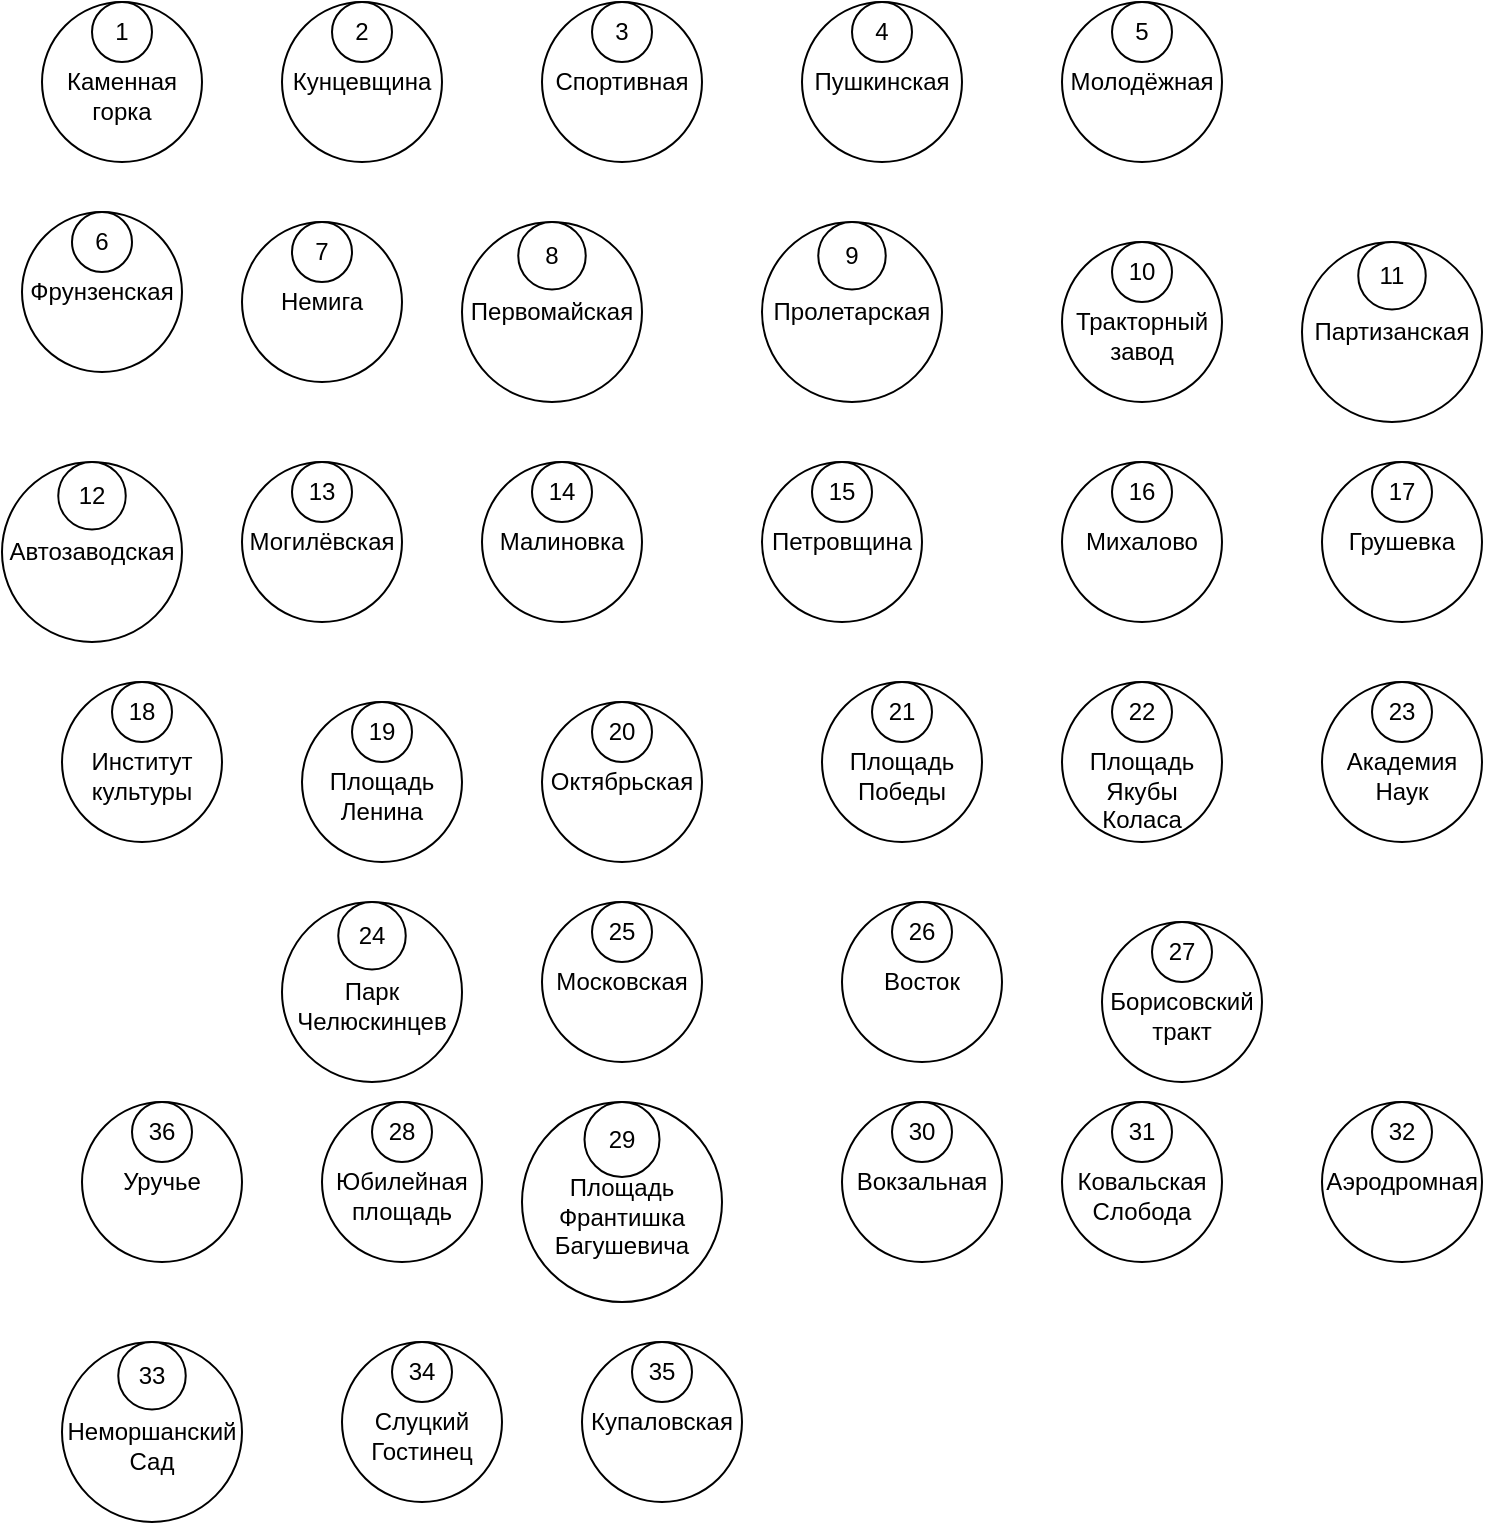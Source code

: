 <mxfile version="27.0.3" pages="6">
  <diagram name="Станции" id="Mz5ML8h8GHNqh59fWUPu">
    <mxGraphModel dx="1639" dy="878" grid="1" gridSize="10" guides="1" tooltips="1" connect="1" arrows="1" fold="1" page="1" pageScale="1" pageWidth="827" pageHeight="1169" math="0" shadow="0">
      <root>
        <mxCell id="0" />
        <mxCell id="1" parent="0" />
        <mxCell id="ooK6zYQUbA5g6JEubn9a-1" value="" style="group" parent="1" vertex="1" connectable="0">
          <mxGeometry x="60" y="20" width="80" height="80" as="geometry" />
        </mxCell>
        <mxCell id="ooK6zYQUbA5g6JEubn9a-2" value="&lt;div&gt;&lt;br&gt;&lt;/div&gt;Каменная горка" style="ellipse;whiteSpace=wrap;html=1;aspect=fixed;" parent="ooK6zYQUbA5g6JEubn9a-1" vertex="1">
          <mxGeometry width="80" height="80" as="geometry" />
        </mxCell>
        <mxCell id="ooK6zYQUbA5g6JEubn9a-3" value="1" style="ellipse;whiteSpace=wrap;html=1;aspect=fixed;" parent="ooK6zYQUbA5g6JEubn9a-1" vertex="1">
          <mxGeometry x="25" width="30" height="30" as="geometry" />
        </mxCell>
        <mxCell id="ooK6zYQUbA5g6JEubn9a-4" value="" style="group" parent="1" vertex="1" connectable="0">
          <mxGeometry x="180" y="20" width="80" height="80" as="geometry" />
        </mxCell>
        <mxCell id="ooK6zYQUbA5g6JEubn9a-5" value="Кунцевщина" style="ellipse;whiteSpace=wrap;html=1;aspect=fixed;" parent="ooK6zYQUbA5g6JEubn9a-4" vertex="1">
          <mxGeometry width="80" height="80" as="geometry" />
        </mxCell>
        <mxCell id="ooK6zYQUbA5g6JEubn9a-6" value="2" style="ellipse;whiteSpace=wrap;html=1;aspect=fixed;" parent="ooK6zYQUbA5g6JEubn9a-4" vertex="1">
          <mxGeometry x="25" width="30" height="30" as="geometry" />
        </mxCell>
        <mxCell id="ooK6zYQUbA5g6JEubn9a-7" value="" style="group" parent="1" vertex="1" connectable="0">
          <mxGeometry x="310" y="20" width="80" height="80" as="geometry" />
        </mxCell>
        <mxCell id="ooK6zYQUbA5g6JEubn9a-8" value="Спортивная" style="ellipse;whiteSpace=wrap;html=1;aspect=fixed;" parent="ooK6zYQUbA5g6JEubn9a-7" vertex="1">
          <mxGeometry width="80" height="80" as="geometry" />
        </mxCell>
        <mxCell id="ooK6zYQUbA5g6JEubn9a-9" value="3" style="ellipse;whiteSpace=wrap;html=1;aspect=fixed;" parent="ooK6zYQUbA5g6JEubn9a-7" vertex="1">
          <mxGeometry x="25" width="30" height="30" as="geometry" />
        </mxCell>
        <mxCell id="ooK6zYQUbA5g6JEubn9a-10" value="" style="group" parent="1" vertex="1" connectable="0">
          <mxGeometry x="440" y="20" width="80" height="80" as="geometry" />
        </mxCell>
        <mxCell id="ooK6zYQUbA5g6JEubn9a-11" value="Пушкинская" style="ellipse;whiteSpace=wrap;html=1;aspect=fixed;" parent="ooK6zYQUbA5g6JEubn9a-10" vertex="1">
          <mxGeometry width="80" height="80" as="geometry" />
        </mxCell>
        <mxCell id="ooK6zYQUbA5g6JEubn9a-12" value="4" style="ellipse;whiteSpace=wrap;html=1;aspect=fixed;" parent="ooK6zYQUbA5g6JEubn9a-10" vertex="1">
          <mxGeometry x="25" width="30" height="30" as="geometry" />
        </mxCell>
        <mxCell id="ooK6zYQUbA5g6JEubn9a-13" value="" style="group" parent="1" vertex="1" connectable="0">
          <mxGeometry x="570" y="20" width="80" height="80" as="geometry" />
        </mxCell>
        <mxCell id="ooK6zYQUbA5g6JEubn9a-14" value="Молодёжная" style="ellipse;whiteSpace=wrap;html=1;aspect=fixed;" parent="ooK6zYQUbA5g6JEubn9a-13" vertex="1">
          <mxGeometry width="80" height="80" as="geometry" />
        </mxCell>
        <mxCell id="ooK6zYQUbA5g6JEubn9a-15" value="5" style="ellipse;whiteSpace=wrap;html=1;aspect=fixed;" parent="ooK6zYQUbA5g6JEubn9a-13" vertex="1">
          <mxGeometry x="25" width="30" height="30" as="geometry" />
        </mxCell>
        <mxCell id="ooK6zYQUbA5g6JEubn9a-16" value="" style="group" parent="1" vertex="1" connectable="0">
          <mxGeometry x="690" y="140" width="90" height="90" as="geometry" />
        </mxCell>
        <mxCell id="ooK6zYQUbA5g6JEubn9a-17" value="Партизанская" style="ellipse;whiteSpace=wrap;html=1;aspect=fixed;" parent="ooK6zYQUbA5g6JEubn9a-16" vertex="1">
          <mxGeometry width="90" height="90" as="geometry" />
        </mxCell>
        <mxCell id="ooK6zYQUbA5g6JEubn9a-18" value="11" style="ellipse;whiteSpace=wrap;html=1;aspect=fixed;" parent="ooK6zYQUbA5g6JEubn9a-16" vertex="1">
          <mxGeometry x="28.125" width="33.75" height="33.75" as="geometry" />
        </mxCell>
        <mxCell id="ooK6zYQUbA5g6JEubn9a-19" value="" style="group" parent="1" vertex="1" connectable="0">
          <mxGeometry x="570" y="140" width="80" height="80" as="geometry" />
        </mxCell>
        <mxCell id="ooK6zYQUbA5g6JEubn9a-20" value="&lt;div&gt;&lt;br&gt;&lt;/div&gt;Тракторный завод" style="ellipse;whiteSpace=wrap;html=1;aspect=fixed;" parent="ooK6zYQUbA5g6JEubn9a-19" vertex="1">
          <mxGeometry width="80" height="80" as="geometry" />
        </mxCell>
        <mxCell id="ooK6zYQUbA5g6JEubn9a-21" value="10" style="ellipse;whiteSpace=wrap;html=1;aspect=fixed;" parent="ooK6zYQUbA5g6JEubn9a-19" vertex="1">
          <mxGeometry x="25" width="30" height="30" as="geometry" />
        </mxCell>
        <mxCell id="ooK6zYQUbA5g6JEubn9a-22" value="" style="group" parent="1" vertex="1" connectable="0">
          <mxGeometry x="420" y="130" width="90" height="90" as="geometry" />
        </mxCell>
        <mxCell id="ooK6zYQUbA5g6JEubn9a-23" value="Пролетарская" style="ellipse;whiteSpace=wrap;html=1;aspect=fixed;" parent="ooK6zYQUbA5g6JEubn9a-22" vertex="1">
          <mxGeometry width="90" height="90" as="geometry" />
        </mxCell>
        <mxCell id="ooK6zYQUbA5g6JEubn9a-24" value="9" style="ellipse;whiteSpace=wrap;html=1;aspect=fixed;" parent="ooK6zYQUbA5g6JEubn9a-22" vertex="1">
          <mxGeometry x="28.125" width="33.75" height="33.75" as="geometry" />
        </mxCell>
        <mxCell id="ooK6zYQUbA5g6JEubn9a-25" value="" style="group" parent="1" vertex="1" connectable="0">
          <mxGeometry x="270" y="130" width="90" height="90" as="geometry" />
        </mxCell>
        <mxCell id="ooK6zYQUbA5g6JEubn9a-26" value="Первомайская" style="ellipse;whiteSpace=wrap;html=1;aspect=fixed;" parent="ooK6zYQUbA5g6JEubn9a-25" vertex="1">
          <mxGeometry width="90" height="90" as="geometry" />
        </mxCell>
        <mxCell id="ooK6zYQUbA5g6JEubn9a-27" value="8" style="ellipse;whiteSpace=wrap;html=1;aspect=fixed;" parent="ooK6zYQUbA5g6JEubn9a-25" vertex="1">
          <mxGeometry x="28.125" width="33.75" height="33.75" as="geometry" />
        </mxCell>
        <mxCell id="ooK6zYQUbA5g6JEubn9a-28" value="" style="group" parent="1" vertex="1" connectable="0">
          <mxGeometry x="160" y="130" width="80" height="80" as="geometry" />
        </mxCell>
        <mxCell id="ooK6zYQUbA5g6JEubn9a-29" value="Немига" style="ellipse;whiteSpace=wrap;html=1;aspect=fixed;" parent="ooK6zYQUbA5g6JEubn9a-28" vertex="1">
          <mxGeometry width="80" height="80" as="geometry" />
        </mxCell>
        <mxCell id="ooK6zYQUbA5g6JEubn9a-30" value="7" style="ellipse;whiteSpace=wrap;html=1;aspect=fixed;" parent="ooK6zYQUbA5g6JEubn9a-28" vertex="1">
          <mxGeometry x="25" width="30" height="30" as="geometry" />
        </mxCell>
        <mxCell id="ooK6zYQUbA5g6JEubn9a-31" value="" style="group" parent="1" vertex="1" connectable="0">
          <mxGeometry x="50" y="125" width="80" height="80" as="geometry" />
        </mxCell>
        <mxCell id="ooK6zYQUbA5g6JEubn9a-32" value="Фрунзенская" style="ellipse;whiteSpace=wrap;html=1;aspect=fixed;" parent="ooK6zYQUbA5g6JEubn9a-31" vertex="1">
          <mxGeometry width="80" height="80" as="geometry" />
        </mxCell>
        <mxCell id="ooK6zYQUbA5g6JEubn9a-33" value="6" style="ellipse;whiteSpace=wrap;html=1;aspect=fixed;" parent="ooK6zYQUbA5g6JEubn9a-31" vertex="1">
          <mxGeometry x="25" width="30" height="30" as="geometry" />
        </mxCell>
        <mxCell id="ooK6zYQUbA5g6JEubn9a-34" value="" style="group" parent="1" vertex="1" connectable="0">
          <mxGeometry x="40" y="250" width="90" height="90" as="geometry" />
        </mxCell>
        <mxCell id="ooK6zYQUbA5g6JEubn9a-35" value="Автозаводская" style="ellipse;whiteSpace=wrap;html=1;aspect=fixed;" parent="ooK6zYQUbA5g6JEubn9a-34" vertex="1">
          <mxGeometry width="90" height="90" as="geometry" />
        </mxCell>
        <mxCell id="ooK6zYQUbA5g6JEubn9a-36" value="12" style="ellipse;whiteSpace=wrap;html=1;aspect=fixed;" parent="ooK6zYQUbA5g6JEubn9a-34" vertex="1">
          <mxGeometry x="28.125" width="33.75" height="33.75" as="geometry" />
        </mxCell>
        <mxCell id="ooK6zYQUbA5g6JEubn9a-37" value="" style="group" parent="1" vertex="1" connectable="0">
          <mxGeometry x="160" y="250" width="80" height="80" as="geometry" />
        </mxCell>
        <mxCell id="ooK6zYQUbA5g6JEubn9a-38" value="Могилёвская" style="ellipse;whiteSpace=wrap;html=1;aspect=fixed;" parent="ooK6zYQUbA5g6JEubn9a-37" vertex="1">
          <mxGeometry width="80" height="80" as="geometry" />
        </mxCell>
        <mxCell id="ooK6zYQUbA5g6JEubn9a-39" value="13" style="ellipse;whiteSpace=wrap;html=1;aspect=fixed;" parent="ooK6zYQUbA5g6JEubn9a-37" vertex="1">
          <mxGeometry x="25" width="30" height="30" as="geometry" />
        </mxCell>
        <mxCell id="ooK6zYQUbA5g6JEubn9a-40" value="" style="group" parent="1" vertex="1" connectable="0">
          <mxGeometry x="280" y="250" width="80" height="80" as="geometry" />
        </mxCell>
        <mxCell id="ooK6zYQUbA5g6JEubn9a-41" value="Малиновка" style="ellipse;whiteSpace=wrap;html=1;aspect=fixed;" parent="ooK6zYQUbA5g6JEubn9a-40" vertex="1">
          <mxGeometry width="80" height="80" as="geometry" />
        </mxCell>
        <mxCell id="ooK6zYQUbA5g6JEubn9a-42" value="14" style="ellipse;whiteSpace=wrap;html=1;aspect=fixed;" parent="ooK6zYQUbA5g6JEubn9a-40" vertex="1">
          <mxGeometry x="25" width="30" height="30" as="geometry" />
        </mxCell>
        <mxCell id="ooK6zYQUbA5g6JEubn9a-43" value="" style="group" parent="1" vertex="1" connectable="0">
          <mxGeometry x="420" y="250" width="80" height="80" as="geometry" />
        </mxCell>
        <mxCell id="ooK6zYQUbA5g6JEubn9a-44" value="Петровщина" style="ellipse;whiteSpace=wrap;html=1;aspect=fixed;" parent="ooK6zYQUbA5g6JEubn9a-43" vertex="1">
          <mxGeometry width="80" height="80" as="geometry" />
        </mxCell>
        <mxCell id="ooK6zYQUbA5g6JEubn9a-45" value="15" style="ellipse;whiteSpace=wrap;html=1;aspect=fixed;" parent="ooK6zYQUbA5g6JEubn9a-43" vertex="1">
          <mxGeometry x="25" width="30" height="30" as="geometry" />
        </mxCell>
        <mxCell id="ooK6zYQUbA5g6JEubn9a-46" value="" style="group" parent="1" vertex="1" connectable="0">
          <mxGeometry x="570" y="250" width="80" height="80" as="geometry" />
        </mxCell>
        <mxCell id="ooK6zYQUbA5g6JEubn9a-47" value="Михалово" style="ellipse;whiteSpace=wrap;html=1;aspect=fixed;" parent="ooK6zYQUbA5g6JEubn9a-46" vertex="1">
          <mxGeometry width="80" height="80" as="geometry" />
        </mxCell>
        <mxCell id="ooK6zYQUbA5g6JEubn9a-48" value="16" style="ellipse;whiteSpace=wrap;html=1;aspect=fixed;" parent="ooK6zYQUbA5g6JEubn9a-46" vertex="1">
          <mxGeometry x="25" width="30" height="30" as="geometry" />
        </mxCell>
        <mxCell id="ooK6zYQUbA5g6JEubn9a-49" value="" style="group" parent="1" vertex="1" connectable="0">
          <mxGeometry x="700" y="250" width="80" height="80" as="geometry" />
        </mxCell>
        <mxCell id="ooK6zYQUbA5g6JEubn9a-50" value="Грушевка" style="ellipse;whiteSpace=wrap;html=1;aspect=fixed;" parent="ooK6zYQUbA5g6JEubn9a-49" vertex="1">
          <mxGeometry width="80" height="80" as="geometry" />
        </mxCell>
        <mxCell id="ooK6zYQUbA5g6JEubn9a-51" value="17" style="ellipse;whiteSpace=wrap;html=1;aspect=fixed;" parent="ooK6zYQUbA5g6JEubn9a-49" vertex="1">
          <mxGeometry x="25" width="30" height="30" as="geometry" />
        </mxCell>
        <mxCell id="ooK6zYQUbA5g6JEubn9a-52" value="" style="group" parent="1" vertex="1" connectable="0">
          <mxGeometry x="70" y="360" width="80" height="80" as="geometry" />
        </mxCell>
        <mxCell id="ooK6zYQUbA5g6JEubn9a-53" value="&lt;div&gt;&lt;br&gt;&lt;/div&gt;Институт культуры" style="ellipse;whiteSpace=wrap;html=1;aspect=fixed;" parent="ooK6zYQUbA5g6JEubn9a-52" vertex="1">
          <mxGeometry width="80" height="80" as="geometry" />
        </mxCell>
        <mxCell id="ooK6zYQUbA5g6JEubn9a-54" value="18" style="ellipse;whiteSpace=wrap;html=1;aspect=fixed;" parent="ooK6zYQUbA5g6JEubn9a-52" vertex="1">
          <mxGeometry x="25" width="30" height="30" as="geometry" />
        </mxCell>
        <mxCell id="ooK6zYQUbA5g6JEubn9a-55" value="" style="group" parent="1" vertex="1" connectable="0">
          <mxGeometry x="190" y="370" width="80" height="80" as="geometry" />
        </mxCell>
        <mxCell id="ooK6zYQUbA5g6JEubn9a-56" value="&lt;div&gt;&lt;br&gt;&lt;/div&gt;Площадь Ленина" style="ellipse;whiteSpace=wrap;html=1;aspect=fixed;" parent="ooK6zYQUbA5g6JEubn9a-55" vertex="1">
          <mxGeometry width="80" height="80" as="geometry" />
        </mxCell>
        <mxCell id="ooK6zYQUbA5g6JEubn9a-57" value="19" style="ellipse;whiteSpace=wrap;html=1;aspect=fixed;" parent="ooK6zYQUbA5g6JEubn9a-55" vertex="1">
          <mxGeometry x="25" width="30" height="30" as="geometry" />
        </mxCell>
        <mxCell id="ooK6zYQUbA5g6JEubn9a-58" value="" style="group" parent="1" vertex="1" connectable="0">
          <mxGeometry x="310" y="370" width="80" height="80" as="geometry" />
        </mxCell>
        <mxCell id="ooK6zYQUbA5g6JEubn9a-59" value="Октябрьская" style="ellipse;whiteSpace=wrap;html=1;aspect=fixed;" parent="ooK6zYQUbA5g6JEubn9a-58" vertex="1">
          <mxGeometry width="80" height="80" as="geometry" />
        </mxCell>
        <mxCell id="ooK6zYQUbA5g6JEubn9a-60" value="20" style="ellipse;whiteSpace=wrap;html=1;aspect=fixed;" parent="ooK6zYQUbA5g6JEubn9a-58" vertex="1">
          <mxGeometry x="25" width="30" height="30" as="geometry" />
        </mxCell>
        <mxCell id="ooK6zYQUbA5g6JEubn9a-61" value="" style="group" parent="1" vertex="1" connectable="0">
          <mxGeometry x="450" y="360" width="80" height="80" as="geometry" />
        </mxCell>
        <mxCell id="ooK6zYQUbA5g6JEubn9a-62" value="&lt;div&gt;&lt;br&gt;&lt;/div&gt;Площадь Победы" style="ellipse;whiteSpace=wrap;html=1;aspect=fixed;" parent="ooK6zYQUbA5g6JEubn9a-61" vertex="1">
          <mxGeometry width="80" height="80" as="geometry" />
        </mxCell>
        <mxCell id="ooK6zYQUbA5g6JEubn9a-63" value="21" style="ellipse;whiteSpace=wrap;html=1;aspect=fixed;" parent="ooK6zYQUbA5g6JEubn9a-61" vertex="1">
          <mxGeometry x="25" width="30" height="30" as="geometry" />
        </mxCell>
        <mxCell id="ooK6zYQUbA5g6JEubn9a-64" value="" style="group" parent="1" vertex="1" connectable="0">
          <mxGeometry x="570" y="360" width="80" height="80" as="geometry" />
        </mxCell>
        <mxCell id="ooK6zYQUbA5g6JEubn9a-65" value="&lt;div&gt;&lt;br&gt;&lt;/div&gt;&lt;div&gt;&lt;br&gt;&lt;/div&gt;Площадь Якубы Коласа" style="ellipse;whiteSpace=wrap;html=1;aspect=fixed;" parent="ooK6zYQUbA5g6JEubn9a-64" vertex="1">
          <mxGeometry width="80" height="80" as="geometry" />
        </mxCell>
        <mxCell id="ooK6zYQUbA5g6JEubn9a-66" value="22" style="ellipse;whiteSpace=wrap;html=1;aspect=fixed;" parent="ooK6zYQUbA5g6JEubn9a-64" vertex="1">
          <mxGeometry x="25" width="30" height="30" as="geometry" />
        </mxCell>
        <mxCell id="ooK6zYQUbA5g6JEubn9a-67" value="" style="group" parent="1" vertex="1" connectable="0">
          <mxGeometry x="700" y="360" width="80" height="80" as="geometry" />
        </mxCell>
        <mxCell id="ooK6zYQUbA5g6JEubn9a-68" value="&lt;div&gt;&lt;br&gt;&lt;/div&gt;Академия Наук" style="ellipse;whiteSpace=wrap;html=1;aspect=fixed;" parent="ooK6zYQUbA5g6JEubn9a-67" vertex="1">
          <mxGeometry width="80" height="80" as="geometry" />
        </mxCell>
        <mxCell id="ooK6zYQUbA5g6JEubn9a-69" value="23" style="ellipse;whiteSpace=wrap;html=1;aspect=fixed;" parent="ooK6zYQUbA5g6JEubn9a-67" vertex="1">
          <mxGeometry x="25" width="30" height="30" as="geometry" />
        </mxCell>
        <mxCell id="ooK6zYQUbA5g6JEubn9a-70" value="" style="group" parent="1" vertex="1" connectable="0">
          <mxGeometry x="180" y="470" width="90" height="90" as="geometry" />
        </mxCell>
        <mxCell id="ooK6zYQUbA5g6JEubn9a-71" value="&lt;div&gt;&lt;br&gt;&lt;/div&gt;&lt;div&gt;Парк Челюскинцев&lt;/div&gt;" style="ellipse;whiteSpace=wrap;html=1;aspect=fixed;" parent="ooK6zYQUbA5g6JEubn9a-70" vertex="1">
          <mxGeometry width="90" height="90" as="geometry" />
        </mxCell>
        <mxCell id="ooK6zYQUbA5g6JEubn9a-72" value="24" style="ellipse;whiteSpace=wrap;html=1;aspect=fixed;" parent="ooK6zYQUbA5g6JEubn9a-70" vertex="1">
          <mxGeometry x="28.125" width="33.75" height="33.75" as="geometry" />
        </mxCell>
        <mxCell id="ooK6zYQUbA5g6JEubn9a-73" value="" style="group" parent="1" vertex="1" connectable="0">
          <mxGeometry x="310" y="470" width="80" height="80" as="geometry" />
        </mxCell>
        <mxCell id="ooK6zYQUbA5g6JEubn9a-74" value="&lt;div&gt;Московская&lt;/div&gt;" style="ellipse;whiteSpace=wrap;html=1;aspect=fixed;" parent="ooK6zYQUbA5g6JEubn9a-73" vertex="1">
          <mxGeometry width="80" height="80" as="geometry" />
        </mxCell>
        <mxCell id="ooK6zYQUbA5g6JEubn9a-75" value="25" style="ellipse;whiteSpace=wrap;html=1;aspect=fixed;" parent="ooK6zYQUbA5g6JEubn9a-73" vertex="1">
          <mxGeometry x="25" width="30" height="30" as="geometry" />
        </mxCell>
        <mxCell id="ooK6zYQUbA5g6JEubn9a-76" value="" style="group" parent="1" vertex="1" connectable="0">
          <mxGeometry x="460" y="470" width="80" height="80" as="geometry" />
        </mxCell>
        <mxCell id="ooK6zYQUbA5g6JEubn9a-77" value="&lt;div&gt;Восток&lt;/div&gt;" style="ellipse;whiteSpace=wrap;html=1;aspect=fixed;" parent="ooK6zYQUbA5g6JEubn9a-76" vertex="1">
          <mxGeometry width="80" height="80" as="geometry" />
        </mxCell>
        <mxCell id="ooK6zYQUbA5g6JEubn9a-78" value="26" style="ellipse;whiteSpace=wrap;html=1;aspect=fixed;" parent="ooK6zYQUbA5g6JEubn9a-76" vertex="1">
          <mxGeometry x="25" width="30" height="30" as="geometry" />
        </mxCell>
        <mxCell id="ooK6zYQUbA5g6JEubn9a-79" value="" style="group" parent="1" vertex="1" connectable="0">
          <mxGeometry x="590" y="480" width="80" height="80" as="geometry" />
        </mxCell>
        <mxCell id="ooK6zYQUbA5g6JEubn9a-80" value="&lt;div&gt;&lt;br&gt;&lt;/div&gt;&lt;div&gt;Борисовский тракт&lt;/div&gt;" style="ellipse;whiteSpace=wrap;html=1;aspect=fixed;" parent="ooK6zYQUbA5g6JEubn9a-79" vertex="1">
          <mxGeometry width="80" height="80" as="geometry" />
        </mxCell>
        <mxCell id="ooK6zYQUbA5g6JEubn9a-81" value="27" style="ellipse;whiteSpace=wrap;html=1;aspect=fixed;" parent="ooK6zYQUbA5g6JEubn9a-79" vertex="1">
          <mxGeometry x="25" width="30" height="30" as="geometry" />
        </mxCell>
        <mxCell id="ooK6zYQUbA5g6JEubn9a-82" value="" style="group" parent="1" vertex="1" connectable="0">
          <mxGeometry x="80" y="570" width="80" height="80" as="geometry" />
        </mxCell>
        <mxCell id="ooK6zYQUbA5g6JEubn9a-83" value="&lt;div&gt;Уручье&lt;/div&gt;" style="ellipse;whiteSpace=wrap;html=1;aspect=fixed;" parent="ooK6zYQUbA5g6JEubn9a-82" vertex="1">
          <mxGeometry width="80" height="80" as="geometry" />
        </mxCell>
        <mxCell id="ooK6zYQUbA5g6JEubn9a-84" value="36" style="ellipse;whiteSpace=wrap;html=1;aspect=fixed;" parent="ooK6zYQUbA5g6JEubn9a-82" vertex="1">
          <mxGeometry x="25" width="30" height="30" as="geometry" />
        </mxCell>
        <mxCell id="ooK6zYQUbA5g6JEubn9a-85" value="" style="group" parent="1" vertex="1" connectable="0">
          <mxGeometry x="200" y="570" width="80" height="80" as="geometry" />
        </mxCell>
        <mxCell id="ooK6zYQUbA5g6JEubn9a-86" value="&lt;div&gt;&lt;br&gt;&lt;/div&gt;&lt;div&gt;Юбилейная площадь&lt;/div&gt;" style="ellipse;whiteSpace=wrap;html=1;aspect=fixed;" parent="ooK6zYQUbA5g6JEubn9a-85" vertex="1">
          <mxGeometry width="80" height="80" as="geometry" />
        </mxCell>
        <mxCell id="ooK6zYQUbA5g6JEubn9a-87" value="28" style="ellipse;whiteSpace=wrap;html=1;aspect=fixed;" parent="ooK6zYQUbA5g6JEubn9a-85" vertex="1">
          <mxGeometry x="25" width="30" height="30" as="geometry" />
        </mxCell>
        <mxCell id="ooK6zYQUbA5g6JEubn9a-88" value="" style="group" parent="1" vertex="1" connectable="0">
          <mxGeometry x="310" y="570" width="90" height="100" as="geometry" />
        </mxCell>
        <mxCell id="ooK6zYQUbA5g6JEubn9a-89" value="" style="group" parent="ooK6zYQUbA5g6JEubn9a-88" vertex="1" connectable="0">
          <mxGeometry x="-10" width="100" height="100" as="geometry" />
        </mxCell>
        <mxCell id="ooK6zYQUbA5g6JEubn9a-90" value="&lt;div&gt;&lt;br&gt;&lt;/div&gt;&lt;div&gt;Площадь Франтишка Багушевича&lt;/div&gt;" style="ellipse;whiteSpace=wrap;html=1;aspect=fixed;" parent="ooK6zYQUbA5g6JEubn9a-89" vertex="1">
          <mxGeometry width="100" height="100" as="geometry" />
        </mxCell>
        <mxCell id="ooK6zYQUbA5g6JEubn9a-91" value="29" style="ellipse;whiteSpace=wrap;html=1;aspect=fixed;" parent="ooK6zYQUbA5g6JEubn9a-89" vertex="1">
          <mxGeometry x="31.25" width="37.5" height="37.5" as="geometry" />
        </mxCell>
        <mxCell id="ooK6zYQUbA5g6JEubn9a-92" value="" style="group" parent="1" vertex="1" connectable="0">
          <mxGeometry x="460" y="570" width="80" height="80" as="geometry" />
        </mxCell>
        <mxCell id="ooK6zYQUbA5g6JEubn9a-93" value="&lt;div&gt;Вокзальная&lt;/div&gt;" style="ellipse;whiteSpace=wrap;html=1;aspect=fixed;" parent="ooK6zYQUbA5g6JEubn9a-92" vertex="1">
          <mxGeometry width="80" height="80" as="geometry" />
        </mxCell>
        <mxCell id="ooK6zYQUbA5g6JEubn9a-94" value="30" style="ellipse;whiteSpace=wrap;html=1;aspect=fixed;" parent="ooK6zYQUbA5g6JEubn9a-92" vertex="1">
          <mxGeometry x="25" width="30" height="30" as="geometry" />
        </mxCell>
        <mxCell id="ooK6zYQUbA5g6JEubn9a-95" value="" style="group" parent="1" vertex="1" connectable="0">
          <mxGeometry x="570" y="570" width="80" height="80" as="geometry" />
        </mxCell>
        <mxCell id="ooK6zYQUbA5g6JEubn9a-96" value="&lt;div&gt;&lt;br&gt;&lt;/div&gt;&lt;div&gt;Ковальская Слобода&lt;/div&gt;" style="ellipse;whiteSpace=wrap;html=1;aspect=fixed;" parent="ooK6zYQUbA5g6JEubn9a-95" vertex="1">
          <mxGeometry width="80" height="80" as="geometry" />
        </mxCell>
        <mxCell id="ooK6zYQUbA5g6JEubn9a-97" value="31" style="ellipse;whiteSpace=wrap;html=1;aspect=fixed;" parent="ooK6zYQUbA5g6JEubn9a-95" vertex="1">
          <mxGeometry x="25" width="30" height="30" as="geometry" />
        </mxCell>
        <mxCell id="ooK6zYQUbA5g6JEubn9a-98" value="" style="group" parent="1" vertex="1" connectable="0">
          <mxGeometry x="700" y="570" width="80" height="80" as="geometry" />
        </mxCell>
        <mxCell id="ooK6zYQUbA5g6JEubn9a-99" value="&lt;div&gt;Аэродромная&lt;/div&gt;" style="ellipse;whiteSpace=wrap;html=1;aspect=fixed;" parent="ooK6zYQUbA5g6JEubn9a-98" vertex="1">
          <mxGeometry width="80" height="80" as="geometry" />
        </mxCell>
        <mxCell id="ooK6zYQUbA5g6JEubn9a-100" value="32" style="ellipse;whiteSpace=wrap;html=1;aspect=fixed;" parent="ooK6zYQUbA5g6JEubn9a-98" vertex="1">
          <mxGeometry x="25" width="30" height="30" as="geometry" />
        </mxCell>
        <mxCell id="ooK6zYQUbA5g6JEubn9a-101" value="" style="group" parent="1" vertex="1" connectable="0">
          <mxGeometry x="80" y="690" width="80" height="90" as="geometry" />
        </mxCell>
        <mxCell id="ooK6zYQUbA5g6JEubn9a-102" value="" style="group" parent="ooK6zYQUbA5g6JEubn9a-101" vertex="1" connectable="0">
          <mxGeometry x="-10" width="90" height="90" as="geometry" />
        </mxCell>
        <mxCell id="ooK6zYQUbA5g6JEubn9a-103" value="&lt;div&gt;&lt;br&gt;&lt;/div&gt;&lt;div&gt;Неморшанский Сад&lt;/div&gt;" style="ellipse;whiteSpace=wrap;html=1;aspect=fixed;" parent="ooK6zYQUbA5g6JEubn9a-102" vertex="1">
          <mxGeometry width="90" height="90" as="geometry" />
        </mxCell>
        <mxCell id="ooK6zYQUbA5g6JEubn9a-104" value="33" style="ellipse;whiteSpace=wrap;html=1;aspect=fixed;" parent="ooK6zYQUbA5g6JEubn9a-102" vertex="1">
          <mxGeometry x="28.125" width="33.75" height="33.75" as="geometry" />
        </mxCell>
        <mxCell id="ooK6zYQUbA5g6JEubn9a-105" value="" style="group" parent="1" vertex="1" connectable="0">
          <mxGeometry x="210" y="690" width="80" height="80" as="geometry" />
        </mxCell>
        <mxCell id="ooK6zYQUbA5g6JEubn9a-106" value="&lt;div&gt;&lt;br&gt;&lt;/div&gt;&lt;div&gt;Слуцкий Гостинец&lt;/div&gt;" style="ellipse;whiteSpace=wrap;html=1;aspect=fixed;" parent="ooK6zYQUbA5g6JEubn9a-105" vertex="1">
          <mxGeometry width="80" height="80" as="geometry" />
        </mxCell>
        <mxCell id="ooK6zYQUbA5g6JEubn9a-107" value="34" style="ellipse;whiteSpace=wrap;html=1;aspect=fixed;" parent="ooK6zYQUbA5g6JEubn9a-105" vertex="1">
          <mxGeometry x="25" width="30" height="30" as="geometry" />
        </mxCell>
        <mxCell id="ooK6zYQUbA5g6JEubn9a-108" value="" style="group" parent="1" vertex="1" connectable="0">
          <mxGeometry x="330" y="690" width="80" height="80" as="geometry" />
        </mxCell>
        <mxCell id="ooK6zYQUbA5g6JEubn9a-109" value="&lt;div&gt;Купаловская&lt;/div&gt;" style="ellipse;whiteSpace=wrap;html=1;aspect=fixed;" parent="ooK6zYQUbA5g6JEubn9a-108" vertex="1">
          <mxGeometry width="80" height="80" as="geometry" />
        </mxCell>
        <mxCell id="ooK6zYQUbA5g6JEubn9a-110" value="35" style="ellipse;whiteSpace=wrap;html=1;aspect=fixed;" parent="ooK6zYQUbA5g6JEubn9a-108" vertex="1">
          <mxGeometry x="25" width="30" height="30" as="geometry" />
        </mxCell>
      </root>
    </mxGraphModel>
  </diagram>
  <diagram name="Поезда" id="VFId_UHufpf2TfWJvMYV">
    <mxGraphModel dx="1221" dy="1033" grid="1" gridSize="10" guides="1" tooltips="1" connect="1" arrows="1" fold="1" page="1" pageScale="1" pageWidth="827" pageHeight="1169" math="0" shadow="0">
      <root>
        <mxCell id="0" />
        <mxCell id="1" parent="0" />
        <mxCell id="hLmmbRYBGpa215RQf6x0-6" value="" style="group" vertex="1" connectable="0" parent="1">
          <mxGeometry x="60" y="50" width="120" height="60" as="geometry" />
        </mxCell>
        <mxCell id="hLmmbRYBGpa215RQf6x0-3" value="&lt;div&gt;&lt;br&gt;&lt;/div&gt;Поезд 1(81-717/714)" style="rounded=0;whiteSpace=wrap;html=1;" vertex="1" parent="hLmmbRYBGpa215RQf6x0-6">
          <mxGeometry width="120" height="60" as="geometry" />
        </mxCell>
        <mxCell id="hLmmbRYBGpa215RQf6x0-4" value="1" style="rounded=0;whiteSpace=wrap;html=1;" vertex="1" parent="hLmmbRYBGpa215RQf6x0-6">
          <mxGeometry x="25" width="70" height="20" as="geometry" />
        </mxCell>
        <mxCell id="hLmmbRYBGpa215RQf6x0-7" value="" style="group" vertex="1" connectable="0" parent="1">
          <mxGeometry x="220" y="50" width="120" height="60" as="geometry" />
        </mxCell>
        <mxCell id="hLmmbRYBGpa215RQf6x0-8" value="&lt;div&gt;&lt;br&gt;&lt;/div&gt;Поезд 2(81-717/714)" style="rounded=0;whiteSpace=wrap;html=1;" vertex="1" parent="hLmmbRYBGpa215RQf6x0-7">
          <mxGeometry width="120" height="60" as="geometry" />
        </mxCell>
        <mxCell id="hLmmbRYBGpa215RQf6x0-9" value="2" style="rounded=0;whiteSpace=wrap;html=1;" vertex="1" parent="hLmmbRYBGpa215RQf6x0-7">
          <mxGeometry x="25" width="70" height="20" as="geometry" />
        </mxCell>
        <mxCell id="hLmmbRYBGpa215RQf6x0-11" value="" style="group" vertex="1" connectable="0" parent="1">
          <mxGeometry x="400" y="50" width="120" height="60" as="geometry" />
        </mxCell>
        <mxCell id="hLmmbRYBGpa215RQf6x0-12" value="&lt;div&gt;&lt;br&gt;&lt;/div&gt;Поезд 3(81-717/714)" style="rounded=0;whiteSpace=wrap;html=1;" vertex="1" parent="hLmmbRYBGpa215RQf6x0-11">
          <mxGeometry width="120" height="60" as="geometry" />
        </mxCell>
        <mxCell id="hLmmbRYBGpa215RQf6x0-13" value="3" style="rounded=0;whiteSpace=wrap;html=1;" vertex="1" parent="hLmmbRYBGpa215RQf6x0-11">
          <mxGeometry x="25" width="70" height="20" as="geometry" />
        </mxCell>
        <mxCell id="hLmmbRYBGpa215RQf6x0-14" value="" style="group" vertex="1" connectable="0" parent="1">
          <mxGeometry x="580" y="50" width="120" height="60" as="geometry" />
        </mxCell>
        <mxCell id="hLmmbRYBGpa215RQf6x0-15" value="&lt;div&gt;&lt;br&gt;&lt;/div&gt;Поезд 4(81-717/714)" style="rounded=0;whiteSpace=wrap;html=1;" vertex="1" parent="hLmmbRYBGpa215RQf6x0-14">
          <mxGeometry width="120" height="60" as="geometry" />
        </mxCell>
        <mxCell id="hLmmbRYBGpa215RQf6x0-16" value="4" style="rounded=0;whiteSpace=wrap;html=1;" vertex="1" parent="hLmmbRYBGpa215RQf6x0-14">
          <mxGeometry x="25" width="70" height="20" as="geometry" />
        </mxCell>
        <mxCell id="hLmmbRYBGpa215RQf6x0-17" value="" style="group" vertex="1" connectable="0" parent="1">
          <mxGeometry x="580" y="150" width="120" height="60" as="geometry" />
        </mxCell>
        <mxCell id="hLmmbRYBGpa215RQf6x0-18" value="&lt;div&gt;&lt;br&gt;&lt;/div&gt;Поезд 8(Stadler)" style="rounded=0;whiteSpace=wrap;html=1;" vertex="1" parent="hLmmbRYBGpa215RQf6x0-17">
          <mxGeometry width="120" height="60" as="geometry" />
        </mxCell>
        <mxCell id="hLmmbRYBGpa215RQf6x0-19" value="8" style="rounded=0;whiteSpace=wrap;html=1;" vertex="1" parent="hLmmbRYBGpa215RQf6x0-17">
          <mxGeometry x="25" width="70" height="20" as="geometry" />
        </mxCell>
        <mxCell id="hLmmbRYBGpa215RQf6x0-20" value="" style="group" vertex="1" connectable="0" parent="1">
          <mxGeometry x="390" y="150" width="120" height="60" as="geometry" />
        </mxCell>
        <mxCell id="hLmmbRYBGpa215RQf6x0-21" value="&lt;div&gt;&lt;br&gt;&lt;/div&gt;Поезд 7(Stadler)" style="rounded=0;whiteSpace=wrap;html=1;" vertex="1" parent="hLmmbRYBGpa215RQf6x0-20">
          <mxGeometry width="120" height="60" as="geometry" />
        </mxCell>
        <mxCell id="hLmmbRYBGpa215RQf6x0-22" value="7" style="rounded=0;whiteSpace=wrap;html=1;" vertex="1" parent="hLmmbRYBGpa215RQf6x0-20">
          <mxGeometry x="25" width="70" height="20" as="geometry" />
        </mxCell>
        <mxCell id="hLmmbRYBGpa215RQf6x0-23" value="" style="group" vertex="1" connectable="0" parent="1">
          <mxGeometry x="210" y="150" width="120" height="60" as="geometry" />
        </mxCell>
        <mxCell id="hLmmbRYBGpa215RQf6x0-24" value="&lt;div&gt;&lt;br&gt;&lt;/div&gt;Поезд 6(81-717/714)" style="rounded=0;whiteSpace=wrap;html=1;" vertex="1" parent="hLmmbRYBGpa215RQf6x0-23">
          <mxGeometry width="120" height="60" as="geometry" />
        </mxCell>
        <mxCell id="hLmmbRYBGpa215RQf6x0-25" value="6" style="rounded=0;whiteSpace=wrap;html=1;" vertex="1" parent="hLmmbRYBGpa215RQf6x0-23">
          <mxGeometry x="25" width="70" height="20" as="geometry" />
        </mxCell>
        <mxCell id="hLmmbRYBGpa215RQf6x0-26" value="" style="group" vertex="1" connectable="0" parent="1">
          <mxGeometry x="60" y="150" width="120" height="60" as="geometry" />
        </mxCell>
        <mxCell id="hLmmbRYBGpa215RQf6x0-27" value="&lt;div&gt;&lt;br&gt;&lt;/div&gt;Поезд 5(81-717/714)" style="rounded=0;whiteSpace=wrap;html=1;" vertex="1" parent="hLmmbRYBGpa215RQf6x0-26">
          <mxGeometry width="120" height="60" as="geometry" />
        </mxCell>
        <mxCell id="hLmmbRYBGpa215RQf6x0-28" value="5" style="rounded=0;whiteSpace=wrap;html=1;" vertex="1" parent="hLmmbRYBGpa215RQf6x0-26">
          <mxGeometry x="25" width="70" height="20" as="geometry" />
        </mxCell>
        <mxCell id="hLmmbRYBGpa215RQf6x0-29" value="" style="group" vertex="1" connectable="0" parent="1">
          <mxGeometry x="60" y="240" width="120" height="60" as="geometry" />
        </mxCell>
        <mxCell id="hLmmbRYBGpa215RQf6x0-30" value="&lt;div&gt;&lt;br&gt;&lt;/div&gt;Поезд 9(Stadler)" style="rounded=0;whiteSpace=wrap;html=1;" vertex="1" parent="hLmmbRYBGpa215RQf6x0-29">
          <mxGeometry width="120" height="60" as="geometry" />
        </mxCell>
        <mxCell id="hLmmbRYBGpa215RQf6x0-31" value="9" style="rounded=0;whiteSpace=wrap;html=1;" vertex="1" parent="hLmmbRYBGpa215RQf6x0-29">
          <mxGeometry x="25" width="70" height="20" as="geometry" />
        </mxCell>
        <mxCell id="hLmmbRYBGpa215RQf6x0-32" value="" style="group" vertex="1" connectable="0" parent="1">
          <mxGeometry x="220" y="240" width="120" height="60" as="geometry" />
        </mxCell>
        <mxCell id="hLmmbRYBGpa215RQf6x0-33" value="&lt;div&gt;&lt;br&gt;&lt;/div&gt;Поезд 10(Stadler)" style="rounded=0;whiteSpace=wrap;html=1;" vertex="1" parent="hLmmbRYBGpa215RQf6x0-32">
          <mxGeometry width="120" height="60" as="geometry" />
        </mxCell>
        <mxCell id="hLmmbRYBGpa215RQf6x0-34" value="10" style="rounded=0;whiteSpace=wrap;html=1;" vertex="1" parent="hLmmbRYBGpa215RQf6x0-32">
          <mxGeometry x="25" width="70" height="20" as="geometry" />
        </mxCell>
      </root>
    </mxGraphModel>
  </diagram>
  <diagram name="Ветки" id="gm-l2DtIEAd6UDybEzIb">
    <mxGraphModel dx="415" dy="351" grid="1" gridSize="10" guides="1" tooltips="1" connect="1" arrows="1" fold="1" page="1" pageScale="1" pageWidth="827" pageHeight="1169" math="0" shadow="0">
      <root>
        <mxCell id="0" />
        <mxCell id="1" parent="0" />
        <mxCell id="X04TnZaOTJ1m6XD8MME5-5" value="" style="group" vertex="1" connectable="0" parent="1">
          <mxGeometry x="80" y="70" width="120" height="80" as="geometry" />
        </mxCell>
        <mxCell id="X04TnZaOTJ1m6XD8MME5-3" value="&lt;div&gt;&lt;br&gt;&lt;/div&gt;&lt;div&gt;&lt;br&gt;&lt;/div&gt;Автозаводская" style="shape=hexagon;perimeter=hexagonPerimeter2;whiteSpace=wrap;html=1;fixedSize=1;" vertex="1" parent="X04TnZaOTJ1m6XD8MME5-5">
          <mxGeometry width="120" height="80" as="geometry" />
        </mxCell>
        <mxCell id="X04TnZaOTJ1m6XD8MME5-4" value="1" style="shape=hexagon;perimeter=hexagonPerimeter2;whiteSpace=wrap;html=1;fixedSize=1;" vertex="1" parent="X04TnZaOTJ1m6XD8MME5-5">
          <mxGeometry x="20" width="80" height="40" as="geometry" />
        </mxCell>
        <mxCell id="X04TnZaOTJ1m6XD8MME5-6" value="" style="group" vertex="1" connectable="0" parent="1">
          <mxGeometry x="270" y="70" width="120" height="80" as="geometry" />
        </mxCell>
        <mxCell id="X04TnZaOTJ1m6XD8MME5-7" value="&lt;div&gt;&lt;br&gt;&lt;/div&gt;&lt;div&gt;&lt;br&gt;&lt;/div&gt;Московская" style="shape=hexagon;perimeter=hexagonPerimeter2;whiteSpace=wrap;html=1;fixedSize=1;" vertex="1" parent="X04TnZaOTJ1m6XD8MME5-6">
          <mxGeometry width="120" height="80" as="geometry" />
        </mxCell>
        <mxCell id="X04TnZaOTJ1m6XD8MME5-8" value="2" style="shape=hexagon;perimeter=hexagonPerimeter2;whiteSpace=wrap;html=1;fixedSize=1;" vertex="1" parent="X04TnZaOTJ1m6XD8MME5-6">
          <mxGeometry x="20" width="80" height="40" as="geometry" />
        </mxCell>
        <mxCell id="X04TnZaOTJ1m6XD8MME5-9" value="" style="group" vertex="1" connectable="0" parent="1">
          <mxGeometry x="470" y="70" width="120" height="80" as="geometry" />
        </mxCell>
        <mxCell id="X04TnZaOTJ1m6XD8MME5-10" value="&lt;div&gt;&lt;br&gt;&lt;/div&gt;&lt;div&gt;&lt;br&gt;&lt;/div&gt;Зеленолужская" style="shape=hexagon;perimeter=hexagonPerimeter2;whiteSpace=wrap;html=1;fixedSize=1;" vertex="1" parent="X04TnZaOTJ1m6XD8MME5-9">
          <mxGeometry width="120" height="80" as="geometry" />
        </mxCell>
        <mxCell id="X04TnZaOTJ1m6XD8MME5-11" value="3" style="shape=hexagon;perimeter=hexagonPerimeter2;whiteSpace=wrap;html=1;fixedSize=1;" vertex="1" parent="X04TnZaOTJ1m6XD8MME5-9">
          <mxGeometry x="20" width="80" height="40" as="geometry" />
        </mxCell>
      </root>
    </mxGraphModel>
  </diagram>
  <diagram name="Станция на какой ветке" id="7IH2pzb6W_Xm85mDhifV">
    <mxGraphModel dx="1683" dy="1463" grid="1" gridSize="12" guides="1" tooltips="1" connect="1" arrows="1" fold="1" page="1" pageScale="1" pageWidth="827" pageHeight="1169" math="0" shadow="0">
      <root>
        <mxCell id="0" />
        <mxCell id="1" parent="0" />
        <mxCell id="Vw9u1L-2xCSf44yL5-BF-1" value="" style="group" vertex="1" connectable="0" parent="1">
          <mxGeometry x="95" y="110" width="80" height="80" as="geometry" />
        </mxCell>
        <mxCell id="Vw9u1L-2xCSf44yL5-BF-2" value="&lt;div&gt;&lt;br&gt;&lt;/div&gt;Каменная горка" style="ellipse;whiteSpace=wrap;html=1;aspect=fixed;" vertex="1" parent="Vw9u1L-2xCSf44yL5-BF-1">
          <mxGeometry width="80" height="80" as="geometry" />
        </mxCell>
        <mxCell id="Vw9u1L-2xCSf44yL5-BF-3" value="1" style="ellipse;whiteSpace=wrap;html=1;aspect=fixed;" vertex="1" parent="Vw9u1L-2xCSf44yL5-BF-1">
          <mxGeometry x="25" width="30" height="30" as="geometry" />
        </mxCell>
        <mxCell id="Vw9u1L-2xCSf44yL5-BF-4" value="" style="group" vertex="1" connectable="0" parent="1">
          <mxGeometry x="230" y="20" width="80" height="80" as="geometry" />
        </mxCell>
        <mxCell id="Vw9u1L-2xCSf44yL5-BF-5" value="Кунцевщина" style="ellipse;whiteSpace=wrap;html=1;aspect=fixed;" vertex="1" parent="Vw9u1L-2xCSf44yL5-BF-4">
          <mxGeometry width="80" height="80" as="geometry" />
        </mxCell>
        <mxCell id="Vw9u1L-2xCSf44yL5-BF-6" value="2" style="ellipse;whiteSpace=wrap;html=1;aspect=fixed;" vertex="1" parent="Vw9u1L-2xCSf44yL5-BF-4">
          <mxGeometry x="25" width="30" height="30" as="geometry" />
        </mxCell>
        <mxCell id="Vw9u1L-2xCSf44yL5-BF-7" value="" style="group" vertex="1" connectable="0" parent="1">
          <mxGeometry x="360" y="10" width="80" height="80" as="geometry" />
        </mxCell>
        <mxCell id="Vw9u1L-2xCSf44yL5-BF-8" value="Спортивная" style="ellipse;whiteSpace=wrap;html=1;aspect=fixed;" vertex="1" parent="Vw9u1L-2xCSf44yL5-BF-7">
          <mxGeometry width="80" height="80" as="geometry" />
        </mxCell>
        <mxCell id="Vw9u1L-2xCSf44yL5-BF-9" value="3" style="ellipse;whiteSpace=wrap;html=1;aspect=fixed;" vertex="1" parent="Vw9u1L-2xCSf44yL5-BF-7">
          <mxGeometry x="25" width="30" height="30" as="geometry" />
        </mxCell>
        <mxCell id="Vw9u1L-2xCSf44yL5-BF-10" value="" style="group" vertex="1" connectable="0" parent="1">
          <mxGeometry x="475" y="20" width="80" height="80" as="geometry" />
        </mxCell>
        <mxCell id="Vw9u1L-2xCSf44yL5-BF-11" value="Пушкинская" style="ellipse;whiteSpace=wrap;html=1;aspect=fixed;" vertex="1" parent="Vw9u1L-2xCSf44yL5-BF-10">
          <mxGeometry width="80" height="80" as="geometry" />
        </mxCell>
        <mxCell id="Vw9u1L-2xCSf44yL5-BF-12" value="4" style="ellipse;whiteSpace=wrap;html=1;aspect=fixed;" vertex="1" parent="Vw9u1L-2xCSf44yL5-BF-10">
          <mxGeometry x="25" width="30" height="30" as="geometry" />
        </mxCell>
        <mxCell id="Vw9u1L-2xCSf44yL5-BF-13" value="" style="group" vertex="1" connectable="0" parent="1">
          <mxGeometry x="680" y="160" width="80" height="80" as="geometry" />
        </mxCell>
        <mxCell id="Vw9u1L-2xCSf44yL5-BF-14" value="Молодёжная" style="ellipse;whiteSpace=wrap;html=1;aspect=fixed;" vertex="1" parent="Vw9u1L-2xCSf44yL5-BF-13">
          <mxGeometry width="80" height="80" as="geometry" />
        </mxCell>
        <mxCell id="Vw9u1L-2xCSf44yL5-BF-15" value="5" style="ellipse;whiteSpace=wrap;html=1;aspect=fixed;" vertex="1" parent="Vw9u1L-2xCSf44yL5-BF-13">
          <mxGeometry x="25" width="30" height="30" as="geometry" />
        </mxCell>
        <mxCell id="Vw9u1L-2xCSf44yL5-BF-16" value="" style="group" vertex="1" connectable="0" parent="1">
          <mxGeometry x="620" y="400" width="90" height="90" as="geometry" />
        </mxCell>
        <mxCell id="Vw9u1L-2xCSf44yL5-BF-17" value="Партизанская" style="ellipse;whiteSpace=wrap;html=1;aspect=fixed;" vertex="1" parent="Vw9u1L-2xCSf44yL5-BF-16">
          <mxGeometry width="90" height="90" as="geometry" />
        </mxCell>
        <mxCell id="Vw9u1L-2xCSf44yL5-BF-18" value="11" style="ellipse;whiteSpace=wrap;html=1;aspect=fixed;" vertex="1" parent="Vw9u1L-2xCSf44yL5-BF-16">
          <mxGeometry x="28.125" width="33.75" height="33.75" as="geometry" />
        </mxCell>
        <mxCell id="Vw9u1L-2xCSf44yL5-BF-19" value="" style="group" vertex="1" connectable="0" parent="1">
          <mxGeometry x="660" y="260" width="80" height="80" as="geometry" />
        </mxCell>
        <mxCell id="Vw9u1L-2xCSf44yL5-BF-20" value="&lt;div&gt;&lt;br&gt;&lt;/div&gt;Тракторный завод" style="ellipse;whiteSpace=wrap;html=1;aspect=fixed;" vertex="1" parent="Vw9u1L-2xCSf44yL5-BF-19">
          <mxGeometry width="80" height="80" as="geometry" />
        </mxCell>
        <mxCell id="Vw9u1L-2xCSf44yL5-BF-21" value="10" style="ellipse;whiteSpace=wrap;html=1;aspect=fixed;" vertex="1" parent="Vw9u1L-2xCSf44yL5-BF-19">
          <mxGeometry x="25" width="30" height="30" as="geometry" />
        </mxCell>
        <mxCell id="Vw9u1L-2xCSf44yL5-BF-22" value="" style="group" vertex="1" connectable="0" parent="1">
          <mxGeometry x="630" y="30" width="90" height="90" as="geometry" />
        </mxCell>
        <mxCell id="Vw9u1L-2xCSf44yL5-BF-23" value="Пролетарская" style="ellipse;whiteSpace=wrap;html=1;aspect=fixed;" vertex="1" parent="Vw9u1L-2xCSf44yL5-BF-22">
          <mxGeometry width="90" height="90" as="geometry" />
        </mxCell>
        <mxCell id="Vw9u1L-2xCSf44yL5-BF-24" value="9" style="ellipse;whiteSpace=wrap;html=1;aspect=fixed;" vertex="1" parent="Vw9u1L-2xCSf44yL5-BF-22">
          <mxGeometry x="28.125" width="33.75" height="33.75" as="geometry" />
        </mxCell>
        <mxCell id="Vw9u1L-2xCSf44yL5-BF-25" value="" style="group" vertex="1" connectable="0" parent="1">
          <mxGeometry x="90" y="330" width="90" height="90" as="geometry" />
        </mxCell>
        <mxCell id="Vw9u1L-2xCSf44yL5-BF-26" value="Первомайская" style="ellipse;whiteSpace=wrap;html=1;aspect=fixed;" vertex="1" parent="Vw9u1L-2xCSf44yL5-BF-25">
          <mxGeometry width="90" height="90" as="geometry" />
        </mxCell>
        <mxCell id="Vw9u1L-2xCSf44yL5-BF-27" value="8" style="ellipse;whiteSpace=wrap;html=1;aspect=fixed;" vertex="1" parent="Vw9u1L-2xCSf44yL5-BF-25">
          <mxGeometry x="28.125" width="33.75" height="33.75" as="geometry" />
        </mxCell>
        <mxCell id="Vw9u1L-2xCSf44yL5-BF-28" value="" style="group" vertex="1" connectable="0" parent="1">
          <mxGeometry x="20" y="420" width="80" height="80" as="geometry" />
        </mxCell>
        <mxCell id="Vw9u1L-2xCSf44yL5-BF-29" value="Немига" style="ellipse;whiteSpace=wrap;html=1;aspect=fixed;" vertex="1" parent="Vw9u1L-2xCSf44yL5-BF-28">
          <mxGeometry width="80" height="80" as="geometry" />
        </mxCell>
        <mxCell id="Vw9u1L-2xCSf44yL5-BF-30" value="7" style="ellipse;whiteSpace=wrap;html=1;aspect=fixed;" vertex="1" parent="Vw9u1L-2xCSf44yL5-BF-28">
          <mxGeometry x="25" width="30" height="30" as="geometry" />
        </mxCell>
        <mxCell id="Vw9u1L-2xCSf44yL5-BF-31" value="" style="group" vertex="1" connectable="0" parent="1">
          <mxGeometry x="50" y="230" width="80" height="80" as="geometry" />
        </mxCell>
        <mxCell id="Vw9u1L-2xCSf44yL5-BF-32" value="Фрунзенская" style="ellipse;whiteSpace=wrap;html=1;aspect=fixed;" vertex="1" parent="Vw9u1L-2xCSf44yL5-BF-31">
          <mxGeometry width="80" height="80" as="geometry" />
        </mxCell>
        <mxCell id="Vw9u1L-2xCSf44yL5-BF-33" value="6" style="ellipse;whiteSpace=wrap;html=1;aspect=fixed;" vertex="1" parent="Vw9u1L-2xCSf44yL5-BF-31">
          <mxGeometry x="25" width="30" height="30" as="geometry" />
        </mxCell>
        <mxCell id="Vw9u1L-2xCSf44yL5-BF-34" value="" style="group" vertex="1" connectable="0" parent="1">
          <mxGeometry x="370" y="510" width="90" height="90" as="geometry" />
        </mxCell>
        <mxCell id="Vw9u1L-2xCSf44yL5-BF-35" value="Автозаводская" style="ellipse;whiteSpace=wrap;html=1;aspect=fixed;" vertex="1" parent="Vw9u1L-2xCSf44yL5-BF-34">
          <mxGeometry width="90" height="90" as="geometry" />
        </mxCell>
        <mxCell id="Vw9u1L-2xCSf44yL5-BF-36" value="12" style="ellipse;whiteSpace=wrap;html=1;aspect=fixed;" vertex="1" parent="Vw9u1L-2xCSf44yL5-BF-34">
          <mxGeometry x="28.125" width="33.75" height="33.75" as="geometry" />
        </mxCell>
        <mxCell id="Vw9u1L-2xCSf44yL5-BF-37" value="" style="group" vertex="1" connectable="0" parent="1">
          <mxGeometry x="475" y="430" width="80" height="80" as="geometry" />
        </mxCell>
        <mxCell id="Vw9u1L-2xCSf44yL5-BF-38" value="Могилёвская" style="ellipse;whiteSpace=wrap;html=1;aspect=fixed;" vertex="1" parent="Vw9u1L-2xCSf44yL5-BF-37">
          <mxGeometry width="80" height="80" as="geometry" />
        </mxCell>
        <mxCell id="Vw9u1L-2xCSf44yL5-BF-39" value="13" style="ellipse;whiteSpace=wrap;html=1;aspect=fixed;" vertex="1" parent="Vw9u1L-2xCSf44yL5-BF-37">
          <mxGeometry x="25" width="30" height="30" as="geometry" />
        </mxCell>
        <mxCell id="Vw9u1L-2xCSf44yL5-BF-40" value="" style="group" vertex="1" connectable="0" parent="1">
          <mxGeometry x="1032" y="140" width="80" height="80" as="geometry" />
        </mxCell>
        <mxCell id="Vw9u1L-2xCSf44yL5-BF-41" value="Малиновка" style="ellipse;whiteSpace=wrap;html=1;aspect=fixed;" vertex="1" parent="Vw9u1L-2xCSf44yL5-BF-40">
          <mxGeometry width="80" height="80" as="geometry" />
        </mxCell>
        <mxCell id="Vw9u1L-2xCSf44yL5-BF-42" value="14" style="ellipse;whiteSpace=wrap;html=1;aspect=fixed;" vertex="1" parent="Vw9u1L-2xCSf44yL5-BF-40">
          <mxGeometry x="25" width="30" height="30" as="geometry" />
        </mxCell>
        <mxCell id="Vw9u1L-2xCSf44yL5-BF-43" value="" style="group" vertex="1" connectable="0" parent="1">
          <mxGeometry x="1088" y="260" width="80" height="80" as="geometry" />
        </mxCell>
        <mxCell id="Vw9u1L-2xCSf44yL5-BF-44" value="Петровщина" style="ellipse;whiteSpace=wrap;html=1;aspect=fixed;" vertex="1" parent="Vw9u1L-2xCSf44yL5-BF-43">
          <mxGeometry width="80" height="80" as="geometry" />
        </mxCell>
        <mxCell id="Vw9u1L-2xCSf44yL5-BF-45" value="15" style="ellipse;whiteSpace=wrap;html=1;aspect=fixed;" vertex="1" parent="Vw9u1L-2xCSf44yL5-BF-43">
          <mxGeometry x="25" width="30" height="30" as="geometry" />
        </mxCell>
        <mxCell id="Vw9u1L-2xCSf44yL5-BF-46" value="" style="group" vertex="1" connectable="0" parent="1">
          <mxGeometry x="1180" y="290" width="80" height="80" as="geometry" />
        </mxCell>
        <mxCell id="Vw9u1L-2xCSf44yL5-BF-47" value="Михалово" style="ellipse;whiteSpace=wrap;html=1;aspect=fixed;" vertex="1" parent="Vw9u1L-2xCSf44yL5-BF-46">
          <mxGeometry width="80" height="80" as="geometry" />
        </mxCell>
        <mxCell id="Vw9u1L-2xCSf44yL5-BF-48" value="16" style="ellipse;whiteSpace=wrap;html=1;aspect=fixed;" vertex="1" parent="Vw9u1L-2xCSf44yL5-BF-46">
          <mxGeometry x="25" width="30" height="30" as="geometry" />
        </mxCell>
        <mxCell id="Vw9u1L-2xCSf44yL5-BF-49" value="" style="group" vertex="1" connectable="0" parent="1">
          <mxGeometry x="1270" y="360" width="80" height="80" as="geometry" />
        </mxCell>
        <mxCell id="Vw9u1L-2xCSf44yL5-BF-50" value="Грушевка" style="ellipse;whiteSpace=wrap;html=1;aspect=fixed;" vertex="1" parent="Vw9u1L-2xCSf44yL5-BF-49">
          <mxGeometry width="80" height="80" as="geometry" />
        </mxCell>
        <mxCell id="Vw9u1L-2xCSf44yL5-BF-51" value="17" style="ellipse;whiteSpace=wrap;html=1;aspect=fixed;" vertex="1" parent="Vw9u1L-2xCSf44yL5-BF-49">
          <mxGeometry x="25" width="30" height="30" as="geometry" />
        </mxCell>
        <mxCell id="Vw9u1L-2xCSf44yL5-BF-52" value="" style="group" vertex="1" connectable="0" parent="1">
          <mxGeometry x="792" y="380" width="80" height="80" as="geometry" />
        </mxCell>
        <mxCell id="Vw9u1L-2xCSf44yL5-BF-53" value="&lt;div&gt;&lt;br&gt;&lt;/div&gt;Институт культуры" style="ellipse;whiteSpace=wrap;html=1;aspect=fixed;" vertex="1" parent="Vw9u1L-2xCSf44yL5-BF-52">
          <mxGeometry width="80" height="80" as="geometry" />
        </mxCell>
        <mxCell id="Vw9u1L-2xCSf44yL5-BF-54" value="18" style="ellipse;whiteSpace=wrap;html=1;aspect=fixed;" vertex="1" parent="Vw9u1L-2xCSf44yL5-BF-52">
          <mxGeometry x="25" width="30" height="30" as="geometry" />
        </mxCell>
        <mxCell id="Vw9u1L-2xCSf44yL5-BF-55" value="" style="group" vertex="1" connectable="0" parent="1">
          <mxGeometry x="810" y="280" width="80" height="80" as="geometry" />
        </mxCell>
        <mxCell id="Vw9u1L-2xCSf44yL5-BF-56" value="&lt;div&gt;&lt;br&gt;&lt;/div&gt;Площадь Ленина" style="ellipse;whiteSpace=wrap;html=1;aspect=fixed;" vertex="1" parent="Vw9u1L-2xCSf44yL5-BF-55">
          <mxGeometry width="80" height="80" as="geometry" />
        </mxCell>
        <mxCell id="Vw9u1L-2xCSf44yL5-BF-57" value="19" style="ellipse;whiteSpace=wrap;html=1;aspect=fixed;" vertex="1" parent="Vw9u1L-2xCSf44yL5-BF-55">
          <mxGeometry x="25" width="30" height="30" as="geometry" />
        </mxCell>
        <mxCell id="Vw9u1L-2xCSf44yL5-BF-58" value="" style="group" vertex="1" connectable="0" parent="1">
          <mxGeometry x="742" y="540" width="80" height="80" as="geometry" />
        </mxCell>
        <mxCell id="Vw9u1L-2xCSf44yL5-BF-59" value="Октябрьская" style="ellipse;whiteSpace=wrap;html=1;aspect=fixed;" vertex="1" parent="Vw9u1L-2xCSf44yL5-BF-58">
          <mxGeometry width="80" height="80" as="geometry" />
        </mxCell>
        <mxCell id="Vw9u1L-2xCSf44yL5-BF-60" value="20" style="ellipse;whiteSpace=wrap;html=1;aspect=fixed;" vertex="1" parent="Vw9u1L-2xCSf44yL5-BF-58">
          <mxGeometry x="25" width="30" height="30" as="geometry" />
        </mxCell>
        <mxCell id="Vw9u1L-2xCSf44yL5-BF-61" value="" style="group" vertex="1" connectable="0" parent="1">
          <mxGeometry x="1008" y="830" width="80" height="80" as="geometry" />
        </mxCell>
        <mxCell id="Vw9u1L-2xCSf44yL5-BF-62" value="&lt;div&gt;&lt;br&gt;&lt;/div&gt;Площадь Победы" style="ellipse;whiteSpace=wrap;html=1;aspect=fixed;" vertex="1" parent="Vw9u1L-2xCSf44yL5-BF-61">
          <mxGeometry width="80" height="80" as="geometry" />
        </mxCell>
        <mxCell id="Vw9u1L-2xCSf44yL5-BF-63" value="21" style="ellipse;whiteSpace=wrap;html=1;aspect=fixed;" vertex="1" parent="Vw9u1L-2xCSf44yL5-BF-61">
          <mxGeometry x="25" width="30" height="30" as="geometry" />
        </mxCell>
        <mxCell id="Vw9u1L-2xCSf44yL5-BF-64" value="" style="group" vertex="1" connectable="0" parent="1">
          <mxGeometry x="1220" y="480" width="80" height="80" as="geometry" />
        </mxCell>
        <mxCell id="Vw9u1L-2xCSf44yL5-BF-65" value="&lt;div&gt;&lt;br&gt;&lt;/div&gt;&lt;div&gt;&lt;br&gt;&lt;/div&gt;Площадь Якубы Коласа" style="ellipse;whiteSpace=wrap;html=1;aspect=fixed;" vertex="1" parent="Vw9u1L-2xCSf44yL5-BF-64">
          <mxGeometry width="80" height="80" as="geometry" />
        </mxCell>
        <mxCell id="Vw9u1L-2xCSf44yL5-BF-66" value="22" style="ellipse;whiteSpace=wrap;html=1;aspect=fixed;" vertex="1" parent="Vw9u1L-2xCSf44yL5-BF-64">
          <mxGeometry x="25" width="30" height="30" as="geometry" />
        </mxCell>
        <mxCell id="Vw9u1L-2xCSf44yL5-BF-67" value="" style="group" vertex="1" connectable="0" parent="1">
          <mxGeometry x="1220" y="585" width="80" height="80" as="geometry" />
        </mxCell>
        <mxCell id="Vw9u1L-2xCSf44yL5-BF-68" value="&lt;div&gt;&lt;br&gt;&lt;/div&gt;Академия Наук" style="ellipse;whiteSpace=wrap;html=1;aspect=fixed;" vertex="1" parent="Vw9u1L-2xCSf44yL5-BF-67">
          <mxGeometry width="80" height="80" as="geometry" />
        </mxCell>
        <mxCell id="Vw9u1L-2xCSf44yL5-BF-69" value="23" style="ellipse;whiteSpace=wrap;html=1;aspect=fixed;" vertex="1" parent="Vw9u1L-2xCSf44yL5-BF-67">
          <mxGeometry x="25" width="30" height="30" as="geometry" />
        </mxCell>
        <mxCell id="Vw9u1L-2xCSf44yL5-BF-73" value="" style="group" vertex="1" connectable="0" parent="1">
          <mxGeometry x="737" y="730" width="90" height="90" as="geometry" />
        </mxCell>
        <mxCell id="Vw9u1L-2xCSf44yL5-BF-74" value="&lt;div&gt;&lt;br&gt;&lt;/div&gt;&lt;div&gt;Парк Челюскинцев&lt;/div&gt;" style="ellipse;whiteSpace=wrap;html=1;aspect=fixed;" vertex="1" parent="Vw9u1L-2xCSf44yL5-BF-73">
          <mxGeometry width="90" height="90" as="geometry" />
        </mxCell>
        <mxCell id="Vw9u1L-2xCSf44yL5-BF-75" value="24" style="ellipse;whiteSpace=wrap;html=1;aspect=fixed;" vertex="1" parent="Vw9u1L-2xCSf44yL5-BF-73">
          <mxGeometry x="28.125" width="33.75" height="33.75" as="geometry" />
        </mxCell>
        <mxCell id="Vw9u1L-2xCSf44yL5-BF-76" value="" style="group" vertex="1" connectable="0" parent="1">
          <mxGeometry x="930" y="160" width="80" height="80" as="geometry" />
        </mxCell>
        <mxCell id="Vw9u1L-2xCSf44yL5-BF-77" value="&lt;div&gt;Московская&lt;/div&gt;" style="ellipse;whiteSpace=wrap;html=1;aspect=fixed;" vertex="1" parent="Vw9u1L-2xCSf44yL5-BF-76">
          <mxGeometry width="80" height="80" as="geometry" />
        </mxCell>
        <mxCell id="Vw9u1L-2xCSf44yL5-BF-78" value="25" style="ellipse;whiteSpace=wrap;html=1;aspect=fixed;" vertex="1" parent="Vw9u1L-2xCSf44yL5-BF-76">
          <mxGeometry x="25" width="30" height="30" as="geometry" />
        </mxCell>
        <mxCell id="Vw9u1L-2xCSf44yL5-BF-79" value="" style="group" vertex="1" connectable="0" parent="1">
          <mxGeometry x="840" y="190" width="80" height="80" as="geometry" />
        </mxCell>
        <mxCell id="Vw9u1L-2xCSf44yL5-BF-80" value="&lt;div&gt;Восток&lt;/div&gt;" style="ellipse;whiteSpace=wrap;html=1;aspect=fixed;" vertex="1" parent="Vw9u1L-2xCSf44yL5-BF-79">
          <mxGeometry width="80" height="80" as="geometry" />
        </mxCell>
        <mxCell id="Vw9u1L-2xCSf44yL5-BF-81" value="26" style="ellipse;whiteSpace=wrap;html=1;aspect=fixed;" vertex="1" parent="Vw9u1L-2xCSf44yL5-BF-79">
          <mxGeometry x="25" width="30" height="30" as="geometry" />
        </mxCell>
        <mxCell id="Vw9u1L-2xCSf44yL5-BF-82" value="" style="group" vertex="1" connectable="0" parent="1">
          <mxGeometry x="1220" y="700" width="80" height="80" as="geometry" />
        </mxCell>
        <mxCell id="Vw9u1L-2xCSf44yL5-BF-83" value="&lt;div&gt;&lt;br&gt;&lt;/div&gt;&lt;div&gt;Борисовский тракт&lt;/div&gt;" style="ellipse;whiteSpace=wrap;html=1;aspect=fixed;" vertex="1" parent="Vw9u1L-2xCSf44yL5-BF-82">
          <mxGeometry width="80" height="80" as="geometry" />
        </mxCell>
        <mxCell id="Vw9u1L-2xCSf44yL5-BF-84" value="27" style="ellipse;whiteSpace=wrap;html=1;aspect=fixed;" vertex="1" parent="Vw9u1L-2xCSf44yL5-BF-82">
          <mxGeometry x="25" width="30" height="30" as="geometry" />
        </mxCell>
        <mxCell id="Vw9u1L-2xCSf44yL5-BF-88" value="" style="group" vertex="1" connectable="0" parent="1">
          <mxGeometry x="700" y="636" width="80" height="80" as="geometry" />
        </mxCell>
        <mxCell id="Vw9u1L-2xCSf44yL5-BF-89" value="&lt;div&gt;Уручье&lt;/div&gt;" style="ellipse;whiteSpace=wrap;html=1;aspect=fixed;" vertex="1" parent="Vw9u1L-2xCSf44yL5-BF-88">
          <mxGeometry width="80" height="80" as="geometry" />
        </mxCell>
        <mxCell id="Vw9u1L-2xCSf44yL5-BF-90" value="36" style="ellipse;whiteSpace=wrap;html=1;aspect=fixed;" vertex="1" parent="Vw9u1L-2xCSf44yL5-BF-88">
          <mxGeometry x="25" width="30" height="30" as="geometry" />
        </mxCell>
        <mxCell id="Vw9u1L-2xCSf44yL5-BF-91" value="" style="group" vertex="1" connectable="0" parent="1">
          <mxGeometry x="730" y="950" width="80" height="80" as="geometry" />
        </mxCell>
        <mxCell id="Vw9u1L-2xCSf44yL5-BF-92" value="&lt;div&gt;&lt;br&gt;&lt;/div&gt;&lt;div&gt;Юбилейная площадь&lt;/div&gt;" style="ellipse;whiteSpace=wrap;html=1;aspect=fixed;" vertex="1" parent="Vw9u1L-2xCSf44yL5-BF-91">
          <mxGeometry width="80" height="80" as="geometry" />
        </mxCell>
        <mxCell id="Vw9u1L-2xCSf44yL5-BF-93" value="28" style="ellipse;whiteSpace=wrap;html=1;aspect=fixed;" vertex="1" parent="Vw9u1L-2xCSf44yL5-BF-91">
          <mxGeometry x="25" width="30" height="30" as="geometry" />
        </mxCell>
        <mxCell id="Vw9u1L-2xCSf44yL5-BF-94" value="" style="group" vertex="1" connectable="0" parent="1">
          <mxGeometry x="600" y="730" width="90" height="100" as="geometry" />
        </mxCell>
        <mxCell id="Vw9u1L-2xCSf44yL5-BF-95" value="" style="group" vertex="1" connectable="0" parent="Vw9u1L-2xCSf44yL5-BF-94">
          <mxGeometry x="-10" width="100" height="100" as="geometry" />
        </mxCell>
        <mxCell id="Vw9u1L-2xCSf44yL5-BF-96" value="&lt;div&gt;&lt;br&gt;&lt;/div&gt;&lt;div&gt;Площадь Франтишка Багушевича&lt;/div&gt;" style="ellipse;whiteSpace=wrap;html=1;aspect=fixed;" vertex="1" parent="Vw9u1L-2xCSf44yL5-BF-95">
          <mxGeometry width="100" height="100" as="geometry" />
        </mxCell>
        <mxCell id="Vw9u1L-2xCSf44yL5-BF-97" value="29" style="ellipse;whiteSpace=wrap;html=1;aspect=fixed;" vertex="1" parent="Vw9u1L-2xCSf44yL5-BF-95">
          <mxGeometry x="31.25" width="37.5" height="37.5" as="geometry" />
        </mxCell>
        <mxCell id="Vw9u1L-2xCSf44yL5-BF-98" value="" style="group" vertex="1" connectable="0" parent="1">
          <mxGeometry x="395" y="750" width="80" height="80" as="geometry" />
        </mxCell>
        <mxCell id="Vw9u1L-2xCSf44yL5-BF-99" value="&lt;div&gt;Вокзальная&lt;/div&gt;" style="ellipse;whiteSpace=wrap;html=1;aspect=fixed;" vertex="1" parent="Vw9u1L-2xCSf44yL5-BF-98">
          <mxGeometry width="80" height="80" as="geometry" />
        </mxCell>
        <mxCell id="Vw9u1L-2xCSf44yL5-BF-100" value="30" style="ellipse;whiteSpace=wrap;html=1;aspect=fixed;" vertex="1" parent="Vw9u1L-2xCSf44yL5-BF-98">
          <mxGeometry x="25" width="30" height="30" as="geometry" />
        </mxCell>
        <mxCell id="Vw9u1L-2xCSf44yL5-BF-101" value="" style="group" vertex="1" connectable="0" parent="1">
          <mxGeometry x="315" y="860" width="80" height="80" as="geometry" />
        </mxCell>
        <mxCell id="Vw9u1L-2xCSf44yL5-BF-102" value="&lt;div&gt;&lt;br&gt;&lt;/div&gt;&lt;div&gt;Ковальская Слобода&lt;/div&gt;" style="ellipse;whiteSpace=wrap;html=1;aspect=fixed;" vertex="1" parent="Vw9u1L-2xCSf44yL5-BF-101">
          <mxGeometry width="80" height="80" as="geometry" />
        </mxCell>
        <mxCell id="Vw9u1L-2xCSf44yL5-BF-103" value="31" style="ellipse;whiteSpace=wrap;html=1;aspect=fixed;" vertex="1" parent="Vw9u1L-2xCSf44yL5-BF-101">
          <mxGeometry x="25" width="30" height="30" as="geometry" />
        </mxCell>
        <mxCell id="Vw9u1L-2xCSf44yL5-BF-104" value="" style="group" vertex="1" connectable="0" parent="1">
          <mxGeometry x="260" y="980" width="80" height="80" as="geometry" />
        </mxCell>
        <mxCell id="Vw9u1L-2xCSf44yL5-BF-105" value="&lt;div&gt;Аэродромная&lt;/div&gt;" style="ellipse;whiteSpace=wrap;html=1;aspect=fixed;" vertex="1" parent="Vw9u1L-2xCSf44yL5-BF-104">
          <mxGeometry width="80" height="80" as="geometry" />
        </mxCell>
        <mxCell id="Vw9u1L-2xCSf44yL5-BF-106" value="32" style="ellipse;whiteSpace=wrap;html=1;aspect=fixed;" vertex="1" parent="Vw9u1L-2xCSf44yL5-BF-104">
          <mxGeometry x="25" width="30" height="30" as="geometry" />
        </mxCell>
        <mxCell id="Vw9u1L-2xCSf44yL5-BF-107" value="" style="group" vertex="1" connectable="0" parent="1">
          <mxGeometry x="440" y="1100" width="80" height="90" as="geometry" />
        </mxCell>
        <mxCell id="Vw9u1L-2xCSf44yL5-BF-108" value="" style="group" vertex="1" connectable="0" parent="Vw9u1L-2xCSf44yL5-BF-107">
          <mxGeometry x="-10" width="90" height="90" as="geometry" />
        </mxCell>
        <mxCell id="Vw9u1L-2xCSf44yL5-BF-109" value="&lt;div&gt;&lt;br&gt;&lt;/div&gt;&lt;div&gt;Неморшанский Сад&lt;/div&gt;" style="ellipse;whiteSpace=wrap;html=1;aspect=fixed;" vertex="1" parent="Vw9u1L-2xCSf44yL5-BF-108">
          <mxGeometry width="90" height="90" as="geometry" />
        </mxCell>
        <mxCell id="Vw9u1L-2xCSf44yL5-BF-110" value="33" style="ellipse;whiteSpace=wrap;html=1;aspect=fixed;" vertex="1" parent="Vw9u1L-2xCSf44yL5-BF-108">
          <mxGeometry x="28.125" width="33.75" height="33.75" as="geometry" />
        </mxCell>
        <mxCell id="Vw9u1L-2xCSf44yL5-BF-111" value="" style="group" vertex="1" connectable="0" parent="1">
          <mxGeometry x="620" y="1060" width="80" height="80" as="geometry" />
        </mxCell>
        <mxCell id="Vw9u1L-2xCSf44yL5-BF-112" value="&lt;div&gt;&lt;br&gt;&lt;/div&gt;&lt;div&gt;Слуцкий Гостинец&lt;/div&gt;" style="ellipse;whiteSpace=wrap;html=1;aspect=fixed;" vertex="1" parent="Vw9u1L-2xCSf44yL5-BF-111">
          <mxGeometry width="80" height="80" as="geometry" />
        </mxCell>
        <mxCell id="Vw9u1L-2xCSf44yL5-BF-113" value="34" style="ellipse;whiteSpace=wrap;html=1;aspect=fixed;" vertex="1" parent="Vw9u1L-2xCSf44yL5-BF-111">
          <mxGeometry x="25" width="30" height="30" as="geometry" />
        </mxCell>
        <mxCell id="VuAHnKPjv87sPfKexHoU-1" value="" style="group" vertex="1" connectable="0" parent="1">
          <mxGeometry x="500" y="900" width="120" height="80" as="geometry" />
        </mxCell>
        <mxCell id="VuAHnKPjv87sPfKexHoU-2" value="&lt;div&gt;&lt;br&gt;&lt;/div&gt;&lt;div&gt;&lt;br&gt;&lt;/div&gt;Зеленолужская" style="shape=hexagon;perimeter=hexagonPerimeter2;whiteSpace=wrap;html=1;fixedSize=1;" vertex="1" parent="VuAHnKPjv87sPfKexHoU-1">
          <mxGeometry width="120" height="80" as="geometry" />
        </mxCell>
        <mxCell id="VuAHnKPjv87sPfKexHoU-3" value="3" style="shape=hexagon;perimeter=hexagonPerimeter2;whiteSpace=wrap;html=1;fixedSize=1;" vertex="1" parent="VuAHnKPjv87sPfKexHoU-1">
          <mxGeometry x="20" width="80" height="40" as="geometry" />
        </mxCell>
        <mxCell id="VuAHnKPjv87sPfKexHoU-4" style="edgeStyle=orthogonalEdgeStyle;rounded=0;orthogonalLoop=1;jettySize=auto;html=1;" edge="1" parent="1" source="Vw9u1L-2xCSf44yL5-BF-102" target="VuAHnKPjv87sPfKexHoU-2">
          <mxGeometry relative="1" as="geometry" />
        </mxCell>
        <mxCell id="VuAHnKPjv87sPfKexHoU-5" style="edgeStyle=orthogonalEdgeStyle;rounded=0;orthogonalLoop=1;jettySize=auto;html=1;exitX=0.5;exitY=1;exitDx=0;exitDy=0;" edge="1" parent="1" source="Vw9u1L-2xCSf44yL5-BF-99" target="VuAHnKPjv87sPfKexHoU-2">
          <mxGeometry relative="1" as="geometry" />
        </mxCell>
        <mxCell id="VuAHnKPjv87sPfKexHoU-6" style="edgeStyle=orthogonalEdgeStyle;rounded=0;orthogonalLoop=1;jettySize=auto;html=1;exitX=0.5;exitY=1;exitDx=0;exitDy=0;entryX=0.756;entryY=0.023;entryDx=0;entryDy=0;entryPerimeter=0;" edge="1" parent="1" source="Vw9u1L-2xCSf44yL5-BF-96" target="VuAHnKPjv87sPfKexHoU-2">
          <mxGeometry relative="1" as="geometry" />
        </mxCell>
        <mxCell id="VuAHnKPjv87sPfKexHoU-7" value="" style="edgeStyle=orthogonalEdgeStyle;rounded=0;orthogonalLoop=1;jettySize=auto;html=1;" edge="1" parent="1" source="Vw9u1L-2xCSf44yL5-BF-92" target="VuAHnKPjv87sPfKexHoU-2">
          <mxGeometry relative="1" as="geometry" />
        </mxCell>
        <mxCell id="VuAHnKPjv87sPfKexHoU-8" style="edgeStyle=orthogonalEdgeStyle;rounded=0;orthogonalLoop=1;jettySize=auto;html=1;entryX=0.625;entryY=1;entryDx=0;entryDy=0;" edge="1" parent="1" source="Vw9u1L-2xCSf44yL5-BF-112" target="VuAHnKPjv87sPfKexHoU-2">
          <mxGeometry relative="1" as="geometry" />
        </mxCell>
        <mxCell id="VuAHnKPjv87sPfKexHoU-9" style="edgeStyle=orthogonalEdgeStyle;rounded=0;orthogonalLoop=1;jettySize=auto;html=1;exitX=0.5;exitY=1;exitDx=0;exitDy=0;entryX=0.375;entryY=1;entryDx=0;entryDy=0;" edge="1" parent="1" source="Vw9u1L-2xCSf44yL5-BF-109" target="VuAHnKPjv87sPfKexHoU-2">
          <mxGeometry relative="1" as="geometry" />
        </mxCell>
        <mxCell id="VuAHnKPjv87sPfKexHoU-12" style="edgeStyle=orthogonalEdgeStyle;rounded=0;orthogonalLoop=1;jettySize=auto;html=1;exitX=0.5;exitY=1;exitDx=0;exitDy=0;entryX=0;entryY=0.75;entryDx=0;entryDy=0;" edge="1" parent="1" source="Vw9u1L-2xCSf44yL5-BF-105" target="VuAHnKPjv87sPfKexHoU-2">
          <mxGeometry relative="1" as="geometry" />
        </mxCell>
        <mxCell id="x8evUzju8_3zHVBBETz6-1" value="" style="group" vertex="1" connectable="0" parent="1">
          <mxGeometry x="1000" y="460" width="120" height="80" as="geometry" />
        </mxCell>
        <mxCell id="x8evUzju8_3zHVBBETz6-2" value="&lt;div&gt;&lt;br&gt;&lt;/div&gt;&lt;div&gt;&lt;br&gt;&lt;/div&gt;Московская" style="shape=hexagon;perimeter=hexagonPerimeter2;whiteSpace=wrap;html=1;fixedSize=1;" vertex="1" parent="x8evUzju8_3zHVBBETz6-1">
          <mxGeometry width="120" height="80" as="geometry" />
        </mxCell>
        <mxCell id="x8evUzju8_3zHVBBETz6-3" value="2" style="shape=hexagon;perimeter=hexagonPerimeter2;whiteSpace=wrap;html=1;fixedSize=1;" vertex="1" parent="x8evUzju8_3zHVBBETz6-1">
          <mxGeometry x="20" width="80" height="40" as="geometry" />
        </mxCell>
        <mxCell id="x8evUzju8_3zHVBBETz6-4" style="edgeStyle=orthogonalEdgeStyle;rounded=0;orthogonalLoop=1;jettySize=auto;html=1;exitX=0.5;exitY=1;exitDx=0;exitDy=0;" edge="1" parent="1" source="Vw9u1L-2xCSf44yL5-BF-41" target="x8evUzju8_3zHVBBETz6-2">
          <mxGeometry relative="1" as="geometry" />
        </mxCell>
        <mxCell id="x8evUzju8_3zHVBBETz6-5" style="edgeStyle=orthogonalEdgeStyle;rounded=0;orthogonalLoop=1;jettySize=auto;html=1;exitX=0.5;exitY=1;exitDx=0;exitDy=0;entryX=0.625;entryY=0;entryDx=0;entryDy=0;" edge="1" parent="1" source="Vw9u1L-2xCSf44yL5-BF-44" target="x8evUzju8_3zHVBBETz6-3">
          <mxGeometry relative="1" as="geometry" />
        </mxCell>
        <mxCell id="x8evUzju8_3zHVBBETz6-6" style="edgeStyle=orthogonalEdgeStyle;rounded=0;orthogonalLoop=1;jettySize=auto;html=1;exitX=0.5;exitY=1;exitDx=0;exitDy=0;entryX=0.791;entryY=0.037;entryDx=0;entryDy=0;entryPerimeter=0;" edge="1" parent="1" source="Vw9u1L-2xCSf44yL5-BF-47" target="x8evUzju8_3zHVBBETz6-2">
          <mxGeometry relative="1" as="geometry" />
        </mxCell>
        <mxCell id="x8evUzju8_3zHVBBETz6-7" style="edgeStyle=orthogonalEdgeStyle;rounded=0;orthogonalLoop=1;jettySize=auto;html=1;exitX=0.5;exitY=1;exitDx=0;exitDy=0;entryX=1;entryY=0.25;entryDx=0;entryDy=0;" edge="1" parent="1" source="Vw9u1L-2xCSf44yL5-BF-50" target="x8evUzju8_3zHVBBETz6-2">
          <mxGeometry relative="1" as="geometry" />
        </mxCell>
        <mxCell id="x8evUzju8_3zHVBBETz6-8" style="edgeStyle=orthogonalEdgeStyle;rounded=0;orthogonalLoop=1;jettySize=auto;html=1;exitX=0.5;exitY=1;exitDx=0;exitDy=0;entryX=0.852;entryY=0.873;entryDx=0;entryDy=0;entryPerimeter=0;" edge="1" parent="1" source="Vw9u1L-2xCSf44yL5-BF-65" target="x8evUzju8_3zHVBBETz6-2">
          <mxGeometry relative="1" as="geometry" />
        </mxCell>
        <mxCell id="x8evUzju8_3zHVBBETz6-9" style="edgeStyle=orthogonalEdgeStyle;rounded=0;orthogonalLoop=1;jettySize=auto;html=1;exitX=0.5;exitY=1;exitDx=0;exitDy=0;entryX=0.625;entryY=1;entryDx=0;entryDy=0;" edge="1" parent="1" source="Vw9u1L-2xCSf44yL5-BF-68" target="x8evUzju8_3zHVBBETz6-2">
          <mxGeometry relative="1" as="geometry" />
        </mxCell>
        <mxCell id="x8evUzju8_3zHVBBETz6-10" style="edgeStyle=orthogonalEdgeStyle;rounded=0;orthogonalLoop=1;jettySize=auto;html=1;exitX=0.5;exitY=1;exitDx=0;exitDy=0;entryX=0.5;entryY=1;entryDx=0;entryDy=0;" edge="1" parent="1" source="Vw9u1L-2xCSf44yL5-BF-83" target="x8evUzju8_3zHVBBETz6-2">
          <mxGeometry relative="1" as="geometry" />
        </mxCell>
        <mxCell id="x8evUzju8_3zHVBBETz6-13" style="edgeStyle=orthogonalEdgeStyle;rounded=0;orthogonalLoop=1;jettySize=auto;html=1;exitX=1;exitY=0.5;exitDx=0;exitDy=0;entryX=0;entryY=0.5;entryDx=0;entryDy=0;" edge="1" parent="1" source="Vw9u1L-2xCSf44yL5-BF-56" target="x8evUzju8_3zHVBBETz6-2">
          <mxGeometry relative="1" as="geometry" />
        </mxCell>
        <mxCell id="x8evUzju8_3zHVBBETz6-14" style="edgeStyle=orthogonalEdgeStyle;rounded=0;orthogonalLoop=1;jettySize=auto;html=1;exitX=0.5;exitY=1;exitDx=0;exitDy=0;entryX=0;entryY=0.75;entryDx=0;entryDy=0;" edge="1" parent="1" source="Vw9u1L-2xCSf44yL5-BF-53" target="x8evUzju8_3zHVBBETz6-2">
          <mxGeometry relative="1" as="geometry" />
        </mxCell>
        <mxCell id="x8evUzju8_3zHVBBETz6-15" style="edgeStyle=orthogonalEdgeStyle;rounded=0;orthogonalLoop=1;jettySize=auto;html=1;exitX=1;exitY=0.5;exitDx=0;exitDy=0;entryX=0;entryY=0.75;entryDx=0;entryDy=0;" edge="1" parent="1" source="Vw9u1L-2xCSf44yL5-BF-59" target="x8evUzju8_3zHVBBETz6-2">
          <mxGeometry relative="1" as="geometry" />
        </mxCell>
        <mxCell id="x8evUzju8_3zHVBBETz6-16" style="edgeStyle=orthogonalEdgeStyle;rounded=0;orthogonalLoop=1;jettySize=auto;html=1;exitX=0.5;exitY=0;exitDx=0;exitDy=0;entryX=0.375;entryY=1;entryDx=0;entryDy=0;" edge="1" parent="1" source="Vw9u1L-2xCSf44yL5-BF-62" target="x8evUzju8_3zHVBBETz6-2">
          <mxGeometry relative="1" as="geometry" />
        </mxCell>
        <mxCell id="uKAeyqnC2hQD_5aOaBcG-1" value="" style="group" vertex="1" connectable="0" parent="1">
          <mxGeometry x="355" y="220" width="120" height="80" as="geometry" />
        </mxCell>
        <mxCell id="uKAeyqnC2hQD_5aOaBcG-2" value="&lt;div&gt;&lt;br&gt;&lt;/div&gt;&lt;div&gt;&lt;br&gt;&lt;/div&gt;Автозаводская" style="shape=hexagon;perimeter=hexagonPerimeter2;whiteSpace=wrap;html=1;fixedSize=1;" vertex="1" parent="uKAeyqnC2hQD_5aOaBcG-1">
          <mxGeometry width="120" height="80" as="geometry" />
        </mxCell>
        <mxCell id="uKAeyqnC2hQD_5aOaBcG-3" value="1" style="shape=hexagon;perimeter=hexagonPerimeter2;whiteSpace=wrap;html=1;fixedSize=1;" vertex="1" parent="uKAeyqnC2hQD_5aOaBcG-1">
          <mxGeometry x="20" width="80" height="40" as="geometry" />
        </mxCell>
        <mxCell id="uKAeyqnC2hQD_5aOaBcG-4" style="edgeStyle=orthogonalEdgeStyle;rounded=0;orthogonalLoop=1;jettySize=auto;html=1;exitX=0.5;exitY=1;exitDx=0;exitDy=0;entryX=0.375;entryY=0;entryDx=0;entryDy=0;" edge="1" parent="1" source="Vw9u1L-2xCSf44yL5-BF-8" target="uKAeyqnC2hQD_5aOaBcG-3">
          <mxGeometry relative="1" as="geometry" />
        </mxCell>
        <mxCell id="uKAeyqnC2hQD_5aOaBcG-5" style="edgeStyle=orthogonalEdgeStyle;rounded=0;orthogonalLoop=1;jettySize=auto;html=1;exitX=0.5;exitY=1;exitDx=0;exitDy=0;entryX=0.178;entryY=0.049;entryDx=0;entryDy=0;entryPerimeter=0;" edge="1" parent="1" source="Vw9u1L-2xCSf44yL5-BF-5" target="uKAeyqnC2hQD_5aOaBcG-2">
          <mxGeometry relative="1" as="geometry" />
        </mxCell>
        <mxCell id="uKAeyqnC2hQD_5aOaBcG-6" style="edgeStyle=orthogonalEdgeStyle;rounded=0;orthogonalLoop=1;jettySize=auto;html=1;exitX=0.5;exitY=1;exitDx=0;exitDy=0;entryX=0;entryY=0.5;entryDx=0;entryDy=0;" edge="1" parent="1" source="Vw9u1L-2xCSf44yL5-BF-2" target="uKAeyqnC2hQD_5aOaBcG-2">
          <mxGeometry relative="1" as="geometry" />
        </mxCell>
        <mxCell id="uKAeyqnC2hQD_5aOaBcG-7" style="edgeStyle=orthogonalEdgeStyle;rounded=0;orthogonalLoop=1;jettySize=auto;html=1;exitX=1;exitY=0.5;exitDx=0;exitDy=0;entryX=0;entryY=0.75;entryDx=0;entryDy=0;" edge="1" parent="1" source="Vw9u1L-2xCSf44yL5-BF-32" target="uKAeyqnC2hQD_5aOaBcG-2">
          <mxGeometry relative="1" as="geometry" />
        </mxCell>
        <mxCell id="uKAeyqnC2hQD_5aOaBcG-10" style="edgeStyle=orthogonalEdgeStyle;rounded=0;orthogonalLoop=1;jettySize=auto;html=1;exitX=1;exitY=0;exitDx=0;exitDy=0;entryX=0.625;entryY=1;entryDx=0;entryDy=0;" edge="1" parent="1" source="Vw9u1L-2xCSf44yL5-BF-35" target="uKAeyqnC2hQD_5aOaBcG-2">
          <mxGeometry relative="1" as="geometry" />
        </mxCell>
        <mxCell id="uKAeyqnC2hQD_5aOaBcG-11" style="edgeStyle=orthogonalEdgeStyle;rounded=0;orthogonalLoop=1;jettySize=auto;html=1;exitX=0.5;exitY=0;exitDx=0;exitDy=0;entryX=1;entryY=0.75;entryDx=0;entryDy=0;" edge="1" parent="1" source="Vw9u1L-2xCSf44yL5-BF-38" target="uKAeyqnC2hQD_5aOaBcG-2">
          <mxGeometry relative="1" as="geometry" />
        </mxCell>
        <mxCell id="uKAeyqnC2hQD_5aOaBcG-12" style="edgeStyle=orthogonalEdgeStyle;rounded=0;orthogonalLoop=1;jettySize=auto;html=1;exitX=0;exitY=0;exitDx=0;exitDy=0;entryX=1;entryY=0.5;entryDx=0;entryDy=0;" edge="1" parent="1" source="Vw9u1L-2xCSf44yL5-BF-17" target="uKAeyqnC2hQD_5aOaBcG-2">
          <mxGeometry relative="1" as="geometry" />
        </mxCell>
        <mxCell id="uKAeyqnC2hQD_5aOaBcG-13" style="edgeStyle=orthogonalEdgeStyle;rounded=0;orthogonalLoop=1;jettySize=auto;html=1;exitX=0;exitY=0.5;exitDx=0;exitDy=0;entryX=1;entryY=0.25;entryDx=0;entryDy=0;" edge="1" parent="1" source="Vw9u1L-2xCSf44yL5-BF-20" target="uKAeyqnC2hQD_5aOaBcG-2">
          <mxGeometry relative="1" as="geometry" />
        </mxCell>
        <mxCell id="uKAeyqnC2hQD_5aOaBcG-14" style="edgeStyle=orthogonalEdgeStyle;rounded=0;orthogonalLoop=1;jettySize=auto;html=1;exitX=0;exitY=0.5;exitDx=0;exitDy=0;entryX=0.871;entryY=0.073;entryDx=0;entryDy=0;entryPerimeter=0;" edge="1" parent="1" source="Vw9u1L-2xCSf44yL5-BF-14" target="uKAeyqnC2hQD_5aOaBcG-2">
          <mxGeometry relative="1" as="geometry" />
        </mxCell>
        <mxCell id="uKAeyqnC2hQD_5aOaBcG-17" style="edgeStyle=orthogonalEdgeStyle;rounded=0;orthogonalLoop=1;jettySize=auto;html=1;exitX=0.5;exitY=1;exitDx=0;exitDy=0;entryX=0.625;entryY=0;entryDx=0;entryDy=0;" edge="1" parent="1" source="Vw9u1L-2xCSf44yL5-BF-23" target="uKAeyqnC2hQD_5aOaBcG-2">
          <mxGeometry relative="1" as="geometry" />
        </mxCell>
        <mxCell id="uKAeyqnC2hQD_5aOaBcG-18" style="edgeStyle=orthogonalEdgeStyle;rounded=0;orthogonalLoop=1;jettySize=auto;html=1;exitX=0.5;exitY=1;exitDx=0;exitDy=0;entryX=0.5;entryY=0;entryDx=0;entryDy=0;" edge="1" parent="1" source="Vw9u1L-2xCSf44yL5-BF-11" target="uKAeyqnC2hQD_5aOaBcG-3">
          <mxGeometry relative="1" as="geometry" />
        </mxCell>
        <mxCell id="qyjzyljviplI36dJMJot-1" value="" style="group" vertex="1" connectable="0" parent="1">
          <mxGeometry x="260" y="480" width="80" height="80" as="geometry" />
        </mxCell>
        <mxCell id="qyjzyljviplI36dJMJot-2" value="&lt;div&gt;Купаловская&lt;/div&gt;" style="ellipse;whiteSpace=wrap;html=1;aspect=fixed;" vertex="1" parent="qyjzyljviplI36dJMJot-1">
          <mxGeometry width="80" height="80" as="geometry" />
        </mxCell>
        <mxCell id="qyjzyljviplI36dJMJot-3" value="35" style="ellipse;whiteSpace=wrap;html=1;aspect=fixed;" vertex="1" parent="qyjzyljviplI36dJMJot-1">
          <mxGeometry x="25" width="30" height="30" as="geometry" />
        </mxCell>
        <mxCell id="qyjzyljviplI36dJMJot-5" style="edgeStyle=orthogonalEdgeStyle;rounded=0;orthogonalLoop=1;jettySize=auto;html=1;exitX=1;exitY=0.5;exitDx=0;exitDy=0;entryX=0;entryY=0.75;entryDx=0;entryDy=0;" edge="1" parent="1" source="Vw9u1L-2xCSf44yL5-BF-26" target="uKAeyqnC2hQD_5aOaBcG-2">
          <mxGeometry relative="1" as="geometry" />
        </mxCell>
        <mxCell id="qyjzyljviplI36dJMJot-7" style="edgeStyle=orthogonalEdgeStyle;rounded=0;orthogonalLoop=1;jettySize=auto;html=1;exitX=1;exitY=0.5;exitDx=0;exitDy=0;entryX=0.2;entryY=0.972;entryDx=0;entryDy=0;entryPerimeter=0;" edge="1" parent="1" source="Vw9u1L-2xCSf44yL5-BF-29" target="uKAeyqnC2hQD_5aOaBcG-2">
          <mxGeometry relative="1" as="geometry" />
        </mxCell>
        <mxCell id="qyjzyljviplI36dJMJot-8" style="edgeStyle=orthogonalEdgeStyle;rounded=0;orthogonalLoop=1;jettySize=auto;html=1;exitX=1;exitY=0;exitDx=0;exitDy=0;entryX=0.375;entryY=1;entryDx=0;entryDy=0;" edge="1" parent="1" source="qyjzyljviplI36dJMJot-2" target="uKAeyqnC2hQD_5aOaBcG-2">
          <mxGeometry relative="1" as="geometry" />
        </mxCell>
        <mxCell id="MNvaoKK7x5naJ6EO9OXK-1" style="edgeStyle=orthogonalEdgeStyle;rounded=0;orthogonalLoop=1;jettySize=auto;html=1;exitX=1;exitY=0;exitDx=0;exitDy=0;entryX=0.166;entryY=0.96;entryDx=0;entryDy=0;entryPerimeter=0;" edge="1" parent="1" source="Vw9u1L-2xCSf44yL5-BF-89" target="x8evUzju8_3zHVBBETz6-2">
          <mxGeometry relative="1" as="geometry" />
        </mxCell>
        <mxCell id="MNvaoKK7x5naJ6EO9OXK-2" style="edgeStyle=orthogonalEdgeStyle;rounded=0;orthogonalLoop=1;jettySize=auto;html=1;exitX=1;exitY=0;exitDx=0;exitDy=0;entryX=0.269;entryY=0.984;entryDx=0;entryDy=0;entryPerimeter=0;" edge="1" parent="1" source="Vw9u1L-2xCSf44yL5-BF-74" target="x8evUzju8_3zHVBBETz6-2">
          <mxGeometry relative="1" as="geometry" />
        </mxCell>
        <mxCell id="MNvaoKK7x5naJ6EO9OXK-3" style="edgeStyle=orthogonalEdgeStyle;rounded=0;orthogonalLoop=1;jettySize=auto;html=1;exitX=1;exitY=1;exitDx=0;exitDy=0;entryX=0.375;entryY=0;entryDx=0;entryDy=0;" edge="1" parent="1" source="Vw9u1L-2xCSf44yL5-BF-77" target="x8evUzju8_3zHVBBETz6-3">
          <mxGeometry relative="1" as="geometry" />
        </mxCell>
        <mxCell id="MNvaoKK7x5naJ6EO9OXK-4" style="edgeStyle=orthogonalEdgeStyle;rounded=0;orthogonalLoop=1;jettySize=auto;html=1;exitX=1;exitY=1;exitDx=0;exitDy=0;entryX=0.214;entryY=0.02;entryDx=0;entryDy=0;entryPerimeter=0;" edge="1" parent="1" source="Vw9u1L-2xCSf44yL5-BF-80" target="x8evUzju8_3zHVBBETz6-2">
          <mxGeometry relative="1" as="geometry" />
        </mxCell>
      </root>
    </mxGraphModel>
  </diagram>
  <diagram name="Электричка идет на линии" id="DQH63bpd1uCzFa89Xhnu">
    <mxGraphModel dx="2510" dy="1463" grid="1" gridSize="10" guides="1" tooltips="1" connect="1" arrows="1" fold="1" page="1" pageScale="1" pageWidth="827" pageHeight="1169" math="0" shadow="0">
      <root>
        <mxCell id="0" />
        <mxCell id="1" parent="0" />
        <mxCell id="tnGH70yNUbxYPn3A9WiH-1" value="" style="group" vertex="1" connectable="0" parent="1">
          <mxGeometry x="120" y="150" width="120" height="80" as="geometry" />
        </mxCell>
        <mxCell id="tnGH70yNUbxYPn3A9WiH-2" value="&lt;div&gt;&lt;br&gt;&lt;/div&gt;&lt;div&gt;&lt;br&gt;&lt;/div&gt;Автозаводская" style="shape=hexagon;perimeter=hexagonPerimeter2;whiteSpace=wrap;html=1;fixedSize=1;" vertex="1" parent="tnGH70yNUbxYPn3A9WiH-1">
          <mxGeometry width="120" height="80" as="geometry" />
        </mxCell>
        <mxCell id="tnGH70yNUbxYPn3A9WiH-3" value="1" style="shape=hexagon;perimeter=hexagonPerimeter2;whiteSpace=wrap;html=1;fixedSize=1;" vertex="1" parent="tnGH70yNUbxYPn3A9WiH-1">
          <mxGeometry x="20" width="80" height="40" as="geometry" />
        </mxCell>
        <mxCell id="tnGH70yNUbxYPn3A9WiH-4" value="" style="group" vertex="1" connectable="0" parent="1">
          <mxGeometry x="380" y="520" width="120" height="80" as="geometry" />
        </mxCell>
        <mxCell id="tnGH70yNUbxYPn3A9WiH-5" value="&lt;div&gt;&lt;br&gt;&lt;/div&gt;&lt;div&gt;&lt;br&gt;&lt;/div&gt;Московская" style="shape=hexagon;perimeter=hexagonPerimeter2;whiteSpace=wrap;html=1;fixedSize=1;" vertex="1" parent="tnGH70yNUbxYPn3A9WiH-4">
          <mxGeometry width="120" height="80" as="geometry" />
        </mxCell>
        <mxCell id="tnGH70yNUbxYPn3A9WiH-6" value="2" style="shape=hexagon;perimeter=hexagonPerimeter2;whiteSpace=wrap;html=1;fixedSize=1;" vertex="1" parent="tnGH70yNUbxYPn3A9WiH-4">
          <mxGeometry x="20" width="80" height="40" as="geometry" />
        </mxCell>
        <mxCell id="tnGH70yNUbxYPn3A9WiH-7" value="" style="group" vertex="1" connectable="0" parent="1">
          <mxGeometry x="670" y="230" width="120" height="80" as="geometry" />
        </mxCell>
        <mxCell id="tnGH70yNUbxYPn3A9WiH-8" value="&lt;div&gt;&lt;br&gt;&lt;/div&gt;&lt;div&gt;&lt;br&gt;&lt;/div&gt;Зеленолужская" style="shape=hexagon;perimeter=hexagonPerimeter2;whiteSpace=wrap;html=1;fixedSize=1;" vertex="1" parent="tnGH70yNUbxYPn3A9WiH-7">
          <mxGeometry width="120" height="80" as="geometry" />
        </mxCell>
        <mxCell id="tnGH70yNUbxYPn3A9WiH-9" value="3" style="shape=hexagon;perimeter=hexagonPerimeter2;whiteSpace=wrap;html=1;fixedSize=1;" vertex="1" parent="tnGH70yNUbxYPn3A9WiH-7">
          <mxGeometry x="20" width="80" height="40" as="geometry" />
        </mxCell>
        <mxCell id="6XLKeBvcN14t-LNfpNOF-1" value="" style="group" vertex="1" connectable="0" parent="1">
          <mxGeometry x="-80" y="50" width="120" height="60" as="geometry" />
        </mxCell>
        <mxCell id="6XLKeBvcN14t-LNfpNOF-2" value="&lt;div&gt;&lt;br&gt;&lt;/div&gt;Поезд 1(81-717/714)" style="rounded=0;whiteSpace=wrap;html=1;" vertex="1" parent="6XLKeBvcN14t-LNfpNOF-1">
          <mxGeometry width="120" height="60" as="geometry" />
        </mxCell>
        <mxCell id="6XLKeBvcN14t-LNfpNOF-3" value="1" style="rounded=0;whiteSpace=wrap;html=1;" vertex="1" parent="6XLKeBvcN14t-LNfpNOF-1">
          <mxGeometry x="25" width="70" height="20" as="geometry" />
        </mxCell>
        <mxCell id="6XLKeBvcN14t-LNfpNOF-4" value="" style="group" vertex="1" connectable="0" parent="1">
          <mxGeometry x="110" y="30" width="120" height="60" as="geometry" />
        </mxCell>
        <mxCell id="6XLKeBvcN14t-LNfpNOF-5" value="&lt;div&gt;&lt;br&gt;&lt;/div&gt;Поезд 2(81-717/714)" style="rounded=0;whiteSpace=wrap;html=1;" vertex="1" parent="6XLKeBvcN14t-LNfpNOF-4">
          <mxGeometry width="120" height="60" as="geometry" />
        </mxCell>
        <mxCell id="6XLKeBvcN14t-LNfpNOF-6" value="2" style="rounded=0;whiteSpace=wrap;html=1;" vertex="1" parent="6XLKeBvcN14t-LNfpNOF-4">
          <mxGeometry x="25" width="70" height="20" as="geometry" />
        </mxCell>
        <mxCell id="6XLKeBvcN14t-LNfpNOF-7" value="" style="group" vertex="1" connectable="0" parent="1">
          <mxGeometry x="354" y="120" width="120" height="60" as="geometry" />
        </mxCell>
        <mxCell id="6XLKeBvcN14t-LNfpNOF-8" value="&lt;div&gt;&lt;br&gt;&lt;/div&gt;Поезд 3(81-717/714)" style="rounded=0;whiteSpace=wrap;html=1;" vertex="1" parent="6XLKeBvcN14t-LNfpNOF-7">
          <mxGeometry width="120" height="60" as="geometry" />
        </mxCell>
        <mxCell id="6XLKeBvcN14t-LNfpNOF-9" value="3" style="rounded=0;whiteSpace=wrap;html=1;" vertex="1" parent="6XLKeBvcN14t-LNfpNOF-7">
          <mxGeometry x="25" width="70" height="20" as="geometry" />
        </mxCell>
        <mxCell id="6XLKeBvcN14t-LNfpNOF-10" value="" style="group" vertex="1" connectable="0" parent="1">
          <mxGeometry x="500" y="800" width="120" height="60" as="geometry" />
        </mxCell>
        <mxCell id="6XLKeBvcN14t-LNfpNOF-11" value="&lt;div&gt;&lt;br&gt;&lt;/div&gt;Поезд 4(81-717/714)" style="rounded=0;whiteSpace=wrap;html=1;" vertex="1" parent="6XLKeBvcN14t-LNfpNOF-10">
          <mxGeometry width="120" height="60" as="geometry" />
        </mxCell>
        <mxCell id="6XLKeBvcN14t-LNfpNOF-12" value="4" style="rounded=0;whiteSpace=wrap;html=1;" vertex="1" parent="6XLKeBvcN14t-LNfpNOF-10">
          <mxGeometry x="25" width="70" height="20" as="geometry" />
        </mxCell>
        <mxCell id="6XLKeBvcN14t-LNfpNOF-13" value="" style="group" vertex="1" connectable="0" parent="1">
          <mxGeometry x="120" y="590" width="120" height="60" as="geometry" />
        </mxCell>
        <mxCell id="6XLKeBvcN14t-LNfpNOF-14" value="&lt;div&gt;&lt;br&gt;&lt;/div&gt;Поезд 8(Stadler)" style="rounded=0;whiteSpace=wrap;html=1;" vertex="1" parent="6XLKeBvcN14t-LNfpNOF-13">
          <mxGeometry width="120" height="60" as="geometry" />
        </mxCell>
        <mxCell id="6XLKeBvcN14t-LNfpNOF-15" value="8" style="rounded=0;whiteSpace=wrap;html=1;" vertex="1" parent="6XLKeBvcN14t-LNfpNOF-13">
          <mxGeometry x="25" width="70" height="20" as="geometry" />
        </mxCell>
        <mxCell id="6XLKeBvcN14t-LNfpNOF-16" value="" style="group" vertex="1" connectable="0" parent="1">
          <mxGeometry x="-40" y="280" width="120" height="60" as="geometry" />
        </mxCell>
        <mxCell id="6XLKeBvcN14t-LNfpNOF-17" value="&lt;div&gt;&lt;br&gt;&lt;/div&gt;Поезд 7(Stadler)" style="rounded=0;whiteSpace=wrap;html=1;" vertex="1" parent="6XLKeBvcN14t-LNfpNOF-16">
          <mxGeometry width="120" height="60" as="geometry" />
        </mxCell>
        <mxCell id="6XLKeBvcN14t-LNfpNOF-18" value="7" style="rounded=0;whiteSpace=wrap;html=1;" vertex="1" parent="6XLKeBvcN14t-LNfpNOF-16">
          <mxGeometry x="25" width="70" height="20" as="geometry" />
        </mxCell>
        <mxCell id="6XLKeBvcN14t-LNfpNOF-19" value="" style="group" vertex="1" connectable="0" parent="1">
          <mxGeometry x="650" y="630" width="120" height="60" as="geometry" />
        </mxCell>
        <mxCell id="6XLKeBvcN14t-LNfpNOF-20" value="&lt;div&gt;&lt;br&gt;&lt;/div&gt;Поезд 6(81-717/714)" style="rounded=0;whiteSpace=wrap;html=1;" vertex="1" parent="6XLKeBvcN14t-LNfpNOF-19">
          <mxGeometry width="120" height="60" as="geometry" />
        </mxCell>
        <mxCell id="6XLKeBvcN14t-LNfpNOF-21" value="6" style="rounded=0;whiteSpace=wrap;html=1;" vertex="1" parent="6XLKeBvcN14t-LNfpNOF-19">
          <mxGeometry x="25" width="70" height="20" as="geometry" />
        </mxCell>
        <mxCell id="6XLKeBvcN14t-LNfpNOF-22" value="" style="group" vertex="1" connectable="0" parent="1">
          <mxGeometry x="220" y="750" width="120" height="60" as="geometry" />
        </mxCell>
        <mxCell id="6XLKeBvcN14t-LNfpNOF-23" value="&lt;div&gt;&lt;br&gt;&lt;/div&gt;Поезд 5(81-717/714)" style="rounded=0;whiteSpace=wrap;html=1;" vertex="1" parent="6XLKeBvcN14t-LNfpNOF-22">
          <mxGeometry width="120" height="60" as="geometry" />
        </mxCell>
        <mxCell id="6XLKeBvcN14t-LNfpNOF-24" value="5" style="rounded=0;whiteSpace=wrap;html=1;" vertex="1" parent="6XLKeBvcN14t-LNfpNOF-22">
          <mxGeometry x="25" width="70" height="20" as="geometry" />
        </mxCell>
        <mxCell id="6XLKeBvcN14t-LNfpNOF-25" value="" style="group" vertex="1" connectable="0" parent="1">
          <mxGeometry x="800" y="70" width="120" height="60" as="geometry" />
        </mxCell>
        <mxCell id="6XLKeBvcN14t-LNfpNOF-26" value="&lt;div&gt;&lt;br&gt;&lt;/div&gt;Поезд 9(Stadler)" style="rounded=0;whiteSpace=wrap;html=1;" vertex="1" parent="6XLKeBvcN14t-LNfpNOF-25">
          <mxGeometry width="120" height="60" as="geometry" />
        </mxCell>
        <mxCell id="6XLKeBvcN14t-LNfpNOF-27" value="9" style="rounded=0;whiteSpace=wrap;html=1;" vertex="1" parent="6XLKeBvcN14t-LNfpNOF-25">
          <mxGeometry x="25" width="70" height="20" as="geometry" />
        </mxCell>
        <mxCell id="6XLKeBvcN14t-LNfpNOF-28" value="" style="group" vertex="1" connectable="0" parent="1">
          <mxGeometry x="810" y="390" width="120" height="60" as="geometry" />
        </mxCell>
        <mxCell id="6XLKeBvcN14t-LNfpNOF-29" value="&lt;div&gt;&lt;br&gt;&lt;/div&gt;Поезд 10(Stadler)" style="rounded=0;whiteSpace=wrap;html=1;" vertex="1" parent="6XLKeBvcN14t-LNfpNOF-28">
          <mxGeometry width="120" height="60" as="geometry" />
        </mxCell>
        <mxCell id="6XLKeBvcN14t-LNfpNOF-30" value="10" style="rounded=0;whiteSpace=wrap;html=1;" vertex="1" parent="6XLKeBvcN14t-LNfpNOF-28">
          <mxGeometry x="25" width="70" height="20" as="geometry" />
        </mxCell>
        <mxCell id="6XLKeBvcN14t-LNfpNOF-32" style="edgeStyle=orthogonalEdgeStyle;rounded=0;orthogonalLoop=1;jettySize=auto;html=1;exitX=0.25;exitY=1;exitDx=0;exitDy=0;entryX=1;entryY=0.5;entryDx=0;entryDy=0;" edge="1" parent="1" source="6XLKeBvcN14t-LNfpNOF-8" target="tnGH70yNUbxYPn3A9WiH-2">
          <mxGeometry relative="1" as="geometry" />
        </mxCell>
        <mxCell id="6XLKeBvcN14t-LNfpNOF-33" style="edgeStyle=orthogonalEdgeStyle;rounded=0;orthogonalLoop=1;jettySize=auto;html=1;exitX=0.5;exitY=1;exitDx=0;exitDy=0;entryX=0.375;entryY=0;entryDx=0;entryDy=0;" edge="1" parent="1" source="6XLKeBvcN14t-LNfpNOF-5" target="tnGH70yNUbxYPn3A9WiH-3">
          <mxGeometry relative="1" as="geometry" />
        </mxCell>
        <mxCell id="6XLKeBvcN14t-LNfpNOF-34" style="edgeStyle=orthogonalEdgeStyle;rounded=0;orthogonalLoop=1;jettySize=auto;html=1;exitX=0.5;exitY=1;exitDx=0;exitDy=0;entryX=0;entryY=0.5;entryDx=0;entryDy=0;" edge="1" parent="1" source="6XLKeBvcN14t-LNfpNOF-2" target="tnGH70yNUbxYPn3A9WiH-2">
          <mxGeometry relative="1" as="geometry" />
        </mxCell>
        <mxCell id="6XLKeBvcN14t-LNfpNOF-35" style="edgeStyle=orthogonalEdgeStyle;rounded=0;orthogonalLoop=1;jettySize=auto;html=1;exitX=1;exitY=0.5;exitDx=0;exitDy=0;entryX=0.5;entryY=1;entryDx=0;entryDy=0;" edge="1" parent="1" source="6XLKeBvcN14t-LNfpNOF-17" target="tnGH70yNUbxYPn3A9WiH-2">
          <mxGeometry relative="1" as="geometry" />
        </mxCell>
        <mxCell id="6XLKeBvcN14t-LNfpNOF-36" style="edgeStyle=orthogonalEdgeStyle;rounded=0;orthogonalLoop=1;jettySize=auto;html=1;exitX=0.5;exitY=0;exitDx=0;exitDy=0;entryX=0.5;entryY=1;entryDx=0;entryDy=0;" edge="1" parent="1" source="6XLKeBvcN14t-LNfpNOF-12" target="tnGH70yNUbxYPn3A9WiH-5">
          <mxGeometry relative="1" as="geometry" />
        </mxCell>
        <mxCell id="6XLKeBvcN14t-LNfpNOF-37" style="edgeStyle=orthogonalEdgeStyle;rounded=0;orthogonalLoop=1;jettySize=auto;html=1;exitX=0.5;exitY=0;exitDx=0;exitDy=0;entryX=0;entryY=0.75;entryDx=0;entryDy=0;" edge="1" parent="1" source="6XLKeBvcN14t-LNfpNOF-24" target="tnGH70yNUbxYPn3A9WiH-5">
          <mxGeometry relative="1" as="geometry" />
        </mxCell>
        <mxCell id="6XLKeBvcN14t-LNfpNOF-38" style="edgeStyle=orthogonalEdgeStyle;rounded=0;orthogonalLoop=1;jettySize=auto;html=1;exitX=1;exitY=0.5;exitDx=0;exitDy=0;entryX=0;entryY=0.25;entryDx=0;entryDy=0;" edge="1" parent="1" source="6XLKeBvcN14t-LNfpNOF-14" target="tnGH70yNUbxYPn3A9WiH-5">
          <mxGeometry relative="1" as="geometry" />
        </mxCell>
        <mxCell id="6XLKeBvcN14t-LNfpNOF-39" style="edgeStyle=orthogonalEdgeStyle;rounded=0;orthogonalLoop=1;jettySize=auto;html=1;exitX=0.5;exitY=0;exitDx=0;exitDy=0;entryX=1;entryY=0.5;entryDx=0;entryDy=0;" edge="1" parent="1" source="6XLKeBvcN14t-LNfpNOF-21" target="tnGH70yNUbxYPn3A9WiH-5">
          <mxGeometry relative="1" as="geometry" />
        </mxCell>
        <mxCell id="6XLKeBvcN14t-LNfpNOF-40" style="edgeStyle=orthogonalEdgeStyle;rounded=0;orthogonalLoop=1;jettySize=auto;html=1;exitX=0;exitY=0.5;exitDx=0;exitDy=0;entryX=0.5;entryY=1;entryDx=0;entryDy=0;" edge="1" parent="1" source="6XLKeBvcN14t-LNfpNOF-29" target="tnGH70yNUbxYPn3A9WiH-8">
          <mxGeometry relative="1" as="geometry" />
        </mxCell>
        <mxCell id="6XLKeBvcN14t-LNfpNOF-41" style="edgeStyle=orthogonalEdgeStyle;rounded=0;orthogonalLoop=1;jettySize=auto;html=1;exitX=0.5;exitY=1;exitDx=0;exitDy=0;entryX=0.625;entryY=0;entryDx=0;entryDy=0;" edge="1" parent="1" source="6XLKeBvcN14t-LNfpNOF-26" target="tnGH70yNUbxYPn3A9WiH-9">
          <mxGeometry relative="1" as="geometry" />
        </mxCell>
      </root>
    </mxGraphModel>
  </diagram>
  <diagram name="Станция связана со станцией" id="R-4M-bBIhkiiLvPiATk6">
    <mxGraphModel dx="1957" dy="606" grid="1" gridSize="10" guides="1" tooltips="1" connect="1" arrows="1" fold="1" page="1" pageScale="1" pageWidth="827" pageHeight="1169" background="none" math="0" shadow="1">
      <root>
        <mxCell id="0" />
        <mxCell id="1" parent="0" />
        <mxCell id="bdwCcj7LElwYp0-o1A8M-1" value="" style="group" parent="1" vertex="1" connectable="0">
          <mxGeometry x="30" y="20" width="80" height="80" as="geometry" />
        </mxCell>
        <mxCell id="bdwCcj7LElwYp0-o1A8M-2" value="&lt;div&gt;&lt;br&gt;&lt;/div&gt;Каменная горка" style="ellipse;whiteSpace=wrap;html=1;aspect=fixed;" parent="bdwCcj7LElwYp0-o1A8M-1" vertex="1">
          <mxGeometry width="80" height="80" as="geometry" />
        </mxCell>
        <mxCell id="bdwCcj7LElwYp0-o1A8M-3" value="1" style="ellipse;whiteSpace=wrap;html=1;aspect=fixed;" parent="bdwCcj7LElwYp0-o1A8M-1" vertex="1">
          <mxGeometry x="25" width="30" height="30" as="geometry" />
        </mxCell>
        <mxCell id="bdwCcj7LElwYp0-o1A8M-4" value="" style="group" parent="1" vertex="1" connectable="0">
          <mxGeometry x="180" y="30" width="80" height="80" as="geometry" />
        </mxCell>
        <mxCell id="bdwCcj7LElwYp0-o1A8M-5" value="Кунцевщина" style="ellipse;whiteSpace=wrap;html=1;aspect=fixed;" parent="bdwCcj7LElwYp0-o1A8M-4" vertex="1">
          <mxGeometry width="80" height="80" as="geometry" />
        </mxCell>
        <mxCell id="bdwCcj7LElwYp0-o1A8M-6" value="2" style="ellipse;whiteSpace=wrap;html=1;aspect=fixed;" parent="bdwCcj7LElwYp0-o1A8M-4" vertex="1">
          <mxGeometry x="25" width="30" height="30" as="geometry" />
        </mxCell>
        <mxCell id="bdwCcj7LElwYp0-o1A8M-7" value="" style="group" parent="1" vertex="1" connectable="0">
          <mxGeometry x="320" y="30" width="80" height="80" as="geometry" />
        </mxCell>
        <mxCell id="bdwCcj7LElwYp0-o1A8M-8" value="Спортивная" style="ellipse;whiteSpace=wrap;html=1;aspect=fixed;" parent="bdwCcj7LElwYp0-o1A8M-7" vertex="1">
          <mxGeometry width="80" height="80" as="geometry" />
        </mxCell>
        <mxCell id="bdwCcj7LElwYp0-o1A8M-9" value="3" style="ellipse;whiteSpace=wrap;html=1;aspect=fixed;" parent="bdwCcj7LElwYp0-o1A8M-7" vertex="1">
          <mxGeometry x="25" width="30" height="30" as="geometry" />
        </mxCell>
        <mxCell id="bdwCcj7LElwYp0-o1A8M-10" value="" style="group" parent="1" vertex="1" connectable="0">
          <mxGeometry x="450" y="20" width="80" height="80" as="geometry" />
        </mxCell>
        <mxCell id="bdwCcj7LElwYp0-o1A8M-11" value="Пушкинская" style="ellipse;whiteSpace=wrap;html=1;aspect=fixed;" parent="bdwCcj7LElwYp0-o1A8M-10" vertex="1">
          <mxGeometry width="80" height="80" as="geometry" />
        </mxCell>
        <mxCell id="bdwCcj7LElwYp0-o1A8M-12" value="4" style="ellipse;whiteSpace=wrap;html=1;aspect=fixed;" parent="bdwCcj7LElwYp0-o1A8M-10" vertex="1">
          <mxGeometry x="25" width="30" height="30" as="geometry" />
        </mxCell>
        <mxCell id="bdwCcj7LElwYp0-o1A8M-13" value="" style="group" parent="1" vertex="1" connectable="0">
          <mxGeometry x="570" y="20" width="80" height="80" as="geometry" />
        </mxCell>
        <mxCell id="bdwCcj7LElwYp0-o1A8M-14" value="Молодёжная" style="ellipse;whiteSpace=wrap;html=1;aspect=fixed;" parent="bdwCcj7LElwYp0-o1A8M-13" vertex="1">
          <mxGeometry width="80" height="80" as="geometry" />
        </mxCell>
        <mxCell id="bdwCcj7LElwYp0-o1A8M-15" value="5" style="ellipse;whiteSpace=wrap;html=1;aspect=fixed;" parent="bdwCcj7LElwYp0-o1A8M-13" vertex="1">
          <mxGeometry x="25" width="30" height="30" as="geometry" />
        </mxCell>
        <mxCell id="bdwCcj7LElwYp0-o1A8M-16" value="" style="group" parent="1" vertex="1" connectable="0">
          <mxGeometry x="1820" y="494" width="90" height="90" as="geometry" />
        </mxCell>
        <mxCell id="bdwCcj7LElwYp0-o1A8M-17" value="Партизанская" style="ellipse;whiteSpace=wrap;html=1;aspect=fixed;" parent="bdwCcj7LElwYp0-o1A8M-16" vertex="1">
          <mxGeometry width="90" height="90" as="geometry" />
        </mxCell>
        <mxCell id="bdwCcj7LElwYp0-o1A8M-18" value="11" style="ellipse;whiteSpace=wrap;html=1;aspect=fixed;" parent="bdwCcj7LElwYp0-o1A8M-16" vertex="1">
          <mxGeometry x="28.125" width="33.75" height="33.75" as="geometry" />
        </mxCell>
        <mxCell id="bdwCcj7LElwYp0-o1A8M-19" value="" style="group" parent="1" vertex="1" connectable="0">
          <mxGeometry x="1680" y="390" width="80" height="80" as="geometry" />
        </mxCell>
        <mxCell id="bdwCcj7LElwYp0-o1A8M-20" value="&lt;div&gt;&lt;br&gt;&lt;/div&gt;Тракторный завод" style="ellipse;whiteSpace=wrap;html=1;aspect=fixed;" parent="bdwCcj7LElwYp0-o1A8M-19" vertex="1">
          <mxGeometry width="80" height="80" as="geometry" />
        </mxCell>
        <mxCell id="bdwCcj7LElwYp0-o1A8M-21" value="10" style="ellipse;whiteSpace=wrap;html=1;aspect=fixed;" parent="bdwCcj7LElwYp0-o1A8M-19" vertex="1">
          <mxGeometry x="25" width="30" height="30" as="geometry" />
        </mxCell>
        <mxCell id="bdwCcj7LElwYp0-o1A8M-22" value="" style="group" parent="1" vertex="1" connectable="0">
          <mxGeometry x="1450" y="310" width="90" height="90" as="geometry" />
        </mxCell>
        <mxCell id="bdwCcj7LElwYp0-o1A8M-23" value="Пролетарская" style="ellipse;whiteSpace=wrap;html=1;aspect=fixed;" parent="bdwCcj7LElwYp0-o1A8M-22" vertex="1">
          <mxGeometry width="90" height="90" as="geometry" />
        </mxCell>
        <mxCell id="bdwCcj7LElwYp0-o1A8M-24" value="9" style="ellipse;whiteSpace=wrap;html=1;aspect=fixed;" parent="bdwCcj7LElwYp0-o1A8M-22" vertex="1">
          <mxGeometry x="28.125" width="33.75" height="33.75" as="geometry" />
        </mxCell>
        <mxCell id="bdwCcj7LElwYp0-o1A8M-25" value="" style="group" parent="1" vertex="1" connectable="0">
          <mxGeometry x="1290" y="290" width="90" height="90" as="geometry" />
        </mxCell>
        <mxCell id="bdwCcj7LElwYp0-o1A8M-26" value="Первомайская" style="ellipse;whiteSpace=wrap;html=1;aspect=fixed;" parent="bdwCcj7LElwYp0-o1A8M-25" vertex="1">
          <mxGeometry width="90" height="90" as="geometry" />
        </mxCell>
        <mxCell id="bdwCcj7LElwYp0-o1A8M-27" value="8" style="ellipse;whiteSpace=wrap;html=1;aspect=fixed;" parent="bdwCcj7LElwYp0-o1A8M-25" vertex="1">
          <mxGeometry x="28.125" width="33.75" height="33.75" as="geometry" />
        </mxCell>
        <mxCell id="bdwCcj7LElwYp0-o1A8M-28" value="" style="group" parent="1" vertex="1" connectable="0">
          <mxGeometry x="870" y="160" width="80" height="80" as="geometry" />
        </mxCell>
        <mxCell id="bdwCcj7LElwYp0-o1A8M-29" value="Немига" style="ellipse;whiteSpace=wrap;html=1;aspect=fixed;" parent="bdwCcj7LElwYp0-o1A8M-28" vertex="1">
          <mxGeometry width="80" height="80" as="geometry" />
        </mxCell>
        <mxCell id="bdwCcj7LElwYp0-o1A8M-30" value="7" style="ellipse;whiteSpace=wrap;html=1;aspect=fixed;" parent="bdwCcj7LElwYp0-o1A8M-28" vertex="1">
          <mxGeometry x="25" width="30" height="30" as="geometry" />
        </mxCell>
        <mxCell id="bdwCcj7LElwYp0-o1A8M-31" value="" style="group" parent="1" vertex="1" connectable="0">
          <mxGeometry x="740" y="100" width="80" height="80" as="geometry" />
        </mxCell>
        <mxCell id="bdwCcj7LElwYp0-o1A8M-32" value="Фрунзенская" style="ellipse;whiteSpace=wrap;html=1;aspect=fixed;" parent="bdwCcj7LElwYp0-o1A8M-31" vertex="1">
          <mxGeometry width="80" height="80" as="geometry" />
        </mxCell>
        <mxCell id="bdwCcj7LElwYp0-o1A8M-33" value="6" style="ellipse;whiteSpace=wrap;html=1;aspect=fixed;" parent="bdwCcj7LElwYp0-o1A8M-31" vertex="1">
          <mxGeometry x="25" width="30" height="30" as="geometry" />
        </mxCell>
        <mxCell id="bdwCcj7LElwYp0-o1A8M-34" value="" style="group" parent="1" vertex="1" connectable="0">
          <mxGeometry x="1830" y="660" width="90" height="90" as="geometry" />
        </mxCell>
        <mxCell id="bdwCcj7LElwYp0-o1A8M-35" value="Автозаводская" style="ellipse;whiteSpace=wrap;html=1;aspect=fixed;" parent="bdwCcj7LElwYp0-o1A8M-34" vertex="1">
          <mxGeometry width="90" height="90" as="geometry" />
        </mxCell>
        <mxCell id="bdwCcj7LElwYp0-o1A8M-36" value="12" style="ellipse;whiteSpace=wrap;html=1;aspect=fixed;" parent="bdwCcj7LElwYp0-o1A8M-34" vertex="1">
          <mxGeometry x="28.125" width="33.75" height="33.75" as="geometry" />
        </mxCell>
        <mxCell id="bdwCcj7LElwYp0-o1A8M-37" value="" style="group" parent="1" vertex="1" connectable="0">
          <mxGeometry x="1650" y="770" width="80" height="80" as="geometry" />
        </mxCell>
        <mxCell id="bdwCcj7LElwYp0-o1A8M-38" value="Могилёвская" style="ellipse;whiteSpace=wrap;html=1;aspect=fixed;" parent="bdwCcj7LElwYp0-o1A8M-37" vertex="1">
          <mxGeometry width="80" height="80" as="geometry" />
        </mxCell>
        <mxCell id="bdwCcj7LElwYp0-o1A8M-39" value="13" style="ellipse;whiteSpace=wrap;html=1;aspect=fixed;" parent="bdwCcj7LElwYp0-o1A8M-37" vertex="1">
          <mxGeometry x="25" width="30" height="30" as="geometry" />
        </mxCell>
        <mxCell id="bdwCcj7LElwYp0-o1A8M-40" value="" style="group;rotation=90;" parent="1" vertex="1" connectable="0">
          <mxGeometry x="940" y="1120" width="80" height="80" as="geometry" />
        </mxCell>
        <mxCell id="bdwCcj7LElwYp0-o1A8M-41" value="Малиновка" style="ellipse;whiteSpace=wrap;html=1;aspect=fixed;" parent="bdwCcj7LElwYp0-o1A8M-40" vertex="1">
          <mxGeometry width="80" height="80" as="geometry" />
        </mxCell>
        <mxCell id="bdwCcj7LElwYp0-o1A8M-42" value="14" style="ellipse;whiteSpace=wrap;html=1;aspect=fixed;" parent="bdwCcj7LElwYp0-o1A8M-40" vertex="1">
          <mxGeometry x="25" width="30" height="30" as="geometry" />
        </mxCell>
        <mxCell id="bdwCcj7LElwYp0-o1A8M-43" value="" style="group" parent="1" vertex="1" connectable="0">
          <mxGeometry x="940" y="980" width="80" height="80" as="geometry" />
        </mxCell>
        <mxCell id="bdwCcj7LElwYp0-o1A8M-44" value="Петровщина" style="ellipse;whiteSpace=wrap;html=1;aspect=fixed;" parent="bdwCcj7LElwYp0-o1A8M-43" vertex="1">
          <mxGeometry width="80" height="80" as="geometry" />
        </mxCell>
        <mxCell id="bdwCcj7LElwYp0-o1A8M-45" value="15" style="ellipse;whiteSpace=wrap;html=1;aspect=fixed;" parent="bdwCcj7LElwYp0-o1A8M-43" vertex="1">
          <mxGeometry x="25" width="30" height="30" as="geometry" />
        </mxCell>
        <mxCell id="bdwCcj7LElwYp0-o1A8M-46" value="" style="group" parent="1" vertex="1" connectable="0">
          <mxGeometry x="940" y="860" width="80" height="80" as="geometry" />
        </mxCell>
        <mxCell id="bdwCcj7LElwYp0-o1A8M-47" value="Михалово" style="ellipse;whiteSpace=wrap;html=1;aspect=fixed;" parent="bdwCcj7LElwYp0-o1A8M-46" vertex="1">
          <mxGeometry width="80" height="80" as="geometry" />
        </mxCell>
        <mxCell id="bdwCcj7LElwYp0-o1A8M-48" value="16" style="ellipse;whiteSpace=wrap;html=1;aspect=fixed;" parent="bdwCcj7LElwYp0-o1A8M-46" vertex="1">
          <mxGeometry x="25" width="30" height="30" as="geometry" />
        </mxCell>
        <mxCell id="bdwCcj7LElwYp0-o1A8M-49" value="" style="group" parent="1" vertex="1" connectable="0">
          <mxGeometry x="940" y="740" width="80" height="80" as="geometry" />
        </mxCell>
        <mxCell id="bdwCcj7LElwYp0-o1A8M-50" value="Грушевка" style="ellipse;whiteSpace=wrap;html=1;aspect=fixed;" parent="bdwCcj7LElwYp0-o1A8M-49" vertex="1">
          <mxGeometry width="80" height="80" as="geometry" />
        </mxCell>
        <mxCell id="bdwCcj7LElwYp0-o1A8M-51" value="17" style="ellipse;whiteSpace=wrap;html=1;aspect=fixed;" parent="bdwCcj7LElwYp0-o1A8M-49" vertex="1">
          <mxGeometry x="25" width="30" height="30" as="geometry" />
        </mxCell>
        <mxCell id="bdwCcj7LElwYp0-o1A8M-52" value="" style="group" parent="1" vertex="1" connectable="0">
          <mxGeometry x="940" y="620" width="80" height="80" as="geometry" />
        </mxCell>
        <mxCell id="bdwCcj7LElwYp0-o1A8M-53" value="&lt;div&gt;&lt;br&gt;&lt;/div&gt;Институт культуры" style="ellipse;whiteSpace=wrap;html=1;aspect=fixed;" parent="bdwCcj7LElwYp0-o1A8M-52" vertex="1">
          <mxGeometry width="80" height="80" as="geometry" />
        </mxCell>
        <mxCell id="bdwCcj7LElwYp0-o1A8M-54" value="18" style="ellipse;whiteSpace=wrap;html=1;aspect=fixed;" parent="bdwCcj7LElwYp0-o1A8M-52" vertex="1">
          <mxGeometry x="25" width="30" height="30" as="geometry" />
        </mxCell>
        <mxCell id="bdwCcj7LElwYp0-o1A8M-55" value="" style="group" parent="1" vertex="1" connectable="0">
          <mxGeometry x="820" y="620" width="80" height="80" as="geometry" />
        </mxCell>
        <mxCell id="bdwCcj7LElwYp0-o1A8M-56" value="&lt;div&gt;&lt;br&gt;&lt;/div&gt;Площадь Ленина" style="ellipse;whiteSpace=wrap;html=1;aspect=fixed;" parent="bdwCcj7LElwYp0-o1A8M-55" vertex="1">
          <mxGeometry width="80" height="80" as="geometry" />
        </mxCell>
        <mxCell id="bdwCcj7LElwYp0-o1A8M-57" value="19" style="ellipse;whiteSpace=wrap;html=1;aspect=fixed;" parent="bdwCcj7LElwYp0-o1A8M-55" vertex="1">
          <mxGeometry x="25" width="30" height="30" as="geometry" />
        </mxCell>
        <mxCell id="bdwCcj7LElwYp0-o1A8M-58" value="" style="group" parent="1" vertex="1" connectable="0">
          <mxGeometry x="810" y="440" width="80" height="80" as="geometry" />
        </mxCell>
        <mxCell id="bdwCcj7LElwYp0-o1A8M-59" value="Октябрьская" style="ellipse;whiteSpace=wrap;html=1;aspect=fixed;" parent="bdwCcj7LElwYp0-o1A8M-58" vertex="1">
          <mxGeometry width="80" height="80" as="geometry" />
        </mxCell>
        <mxCell id="bdwCcj7LElwYp0-o1A8M-60" value="20" style="ellipse;whiteSpace=wrap;html=1;aspect=fixed;" parent="bdwCcj7LElwYp0-o1A8M-58" vertex="1">
          <mxGeometry x="25" width="30" height="30" as="geometry" />
        </mxCell>
        <mxCell id="bdwCcj7LElwYp0-o1A8M-61" value="" style="group" parent="1" vertex="1" connectable="0">
          <mxGeometry x="670" y="440" width="80" height="80" as="geometry" />
        </mxCell>
        <mxCell id="bdwCcj7LElwYp0-o1A8M-62" value="&lt;div&gt;&lt;br&gt;&lt;/div&gt;Площадь Победы" style="ellipse;whiteSpace=wrap;html=1;aspect=fixed;" parent="bdwCcj7LElwYp0-o1A8M-61" vertex="1">
          <mxGeometry width="80" height="80" as="geometry" />
        </mxCell>
        <mxCell id="bdwCcj7LElwYp0-o1A8M-63" value="21" style="ellipse;whiteSpace=wrap;html=1;aspect=fixed;" parent="bdwCcj7LElwYp0-o1A8M-61" vertex="1">
          <mxGeometry x="25" width="30" height="30" as="geometry" />
        </mxCell>
        <mxCell id="bdwCcj7LElwYp0-o1A8M-64" value="" style="group" parent="1" vertex="1" connectable="0">
          <mxGeometry x="690" y="300" width="80" height="80" as="geometry" />
        </mxCell>
        <mxCell id="bdwCcj7LElwYp0-o1A8M-65" value="&lt;div&gt;&lt;br&gt;&lt;/div&gt;&lt;div&gt;&lt;br&gt;&lt;/div&gt;Площадь Якубы Коласа" style="ellipse;whiteSpace=wrap;html=1;aspect=fixed;" parent="bdwCcj7LElwYp0-o1A8M-64" vertex="1">
          <mxGeometry width="80" height="80" as="geometry" />
        </mxCell>
        <mxCell id="bdwCcj7LElwYp0-o1A8M-66" value="22" style="ellipse;whiteSpace=wrap;html=1;aspect=fixed;" parent="bdwCcj7LElwYp0-o1A8M-64" vertex="1">
          <mxGeometry x="25" width="30" height="30" as="geometry" />
        </mxCell>
        <mxCell id="bdwCcj7LElwYp0-o1A8M-67" value="" style="group" parent="1" vertex="1" connectable="0">
          <mxGeometry x="520" y="280" width="80" height="80" as="geometry" />
        </mxCell>
        <mxCell id="bdwCcj7LElwYp0-o1A8M-68" value="&lt;div&gt;&lt;br&gt;&lt;/div&gt;Академия Наук" style="ellipse;whiteSpace=wrap;html=1;aspect=fixed;" parent="bdwCcj7LElwYp0-o1A8M-67" vertex="1">
          <mxGeometry width="80" height="80" as="geometry" />
        </mxCell>
        <mxCell id="bdwCcj7LElwYp0-o1A8M-69" value="23" style="ellipse;whiteSpace=wrap;html=1;aspect=fixed;" parent="bdwCcj7LElwYp0-o1A8M-67" vertex="1">
          <mxGeometry x="25" width="30" height="30" as="geometry" />
        </mxCell>
        <mxCell id="bdwCcj7LElwYp0-o1A8M-70" value="" style="group" parent="1" vertex="1" connectable="0">
          <mxGeometry x="350" y="270" width="90" height="90" as="geometry" />
        </mxCell>
        <mxCell id="bdwCcj7LElwYp0-o1A8M-71" value="&lt;div&gt;&lt;br&gt;&lt;/div&gt;&lt;div&gt;Парк Челюскинцев&lt;/div&gt;" style="ellipse;whiteSpace=wrap;html=1;aspect=fixed;" parent="bdwCcj7LElwYp0-o1A8M-70" vertex="1">
          <mxGeometry width="90" height="90" as="geometry" />
        </mxCell>
        <mxCell id="bdwCcj7LElwYp0-o1A8M-72" value="24" style="ellipse;whiteSpace=wrap;html=1;aspect=fixed;" parent="bdwCcj7LElwYp0-o1A8M-70" vertex="1">
          <mxGeometry x="28.125" width="33.75" height="33.75" as="geometry" />
        </mxCell>
        <mxCell id="bdwCcj7LElwYp0-o1A8M-73" value="" style="group" parent="1" vertex="1" connectable="0">
          <mxGeometry x="220" y="270" width="80" height="80" as="geometry" />
        </mxCell>
        <mxCell id="bdwCcj7LElwYp0-o1A8M-74" value="&lt;div&gt;Московская&lt;/div&gt;" style="ellipse;whiteSpace=wrap;html=1;aspect=fixed;" parent="bdwCcj7LElwYp0-o1A8M-73" vertex="1">
          <mxGeometry width="80" height="80" as="geometry" />
        </mxCell>
        <mxCell id="bdwCcj7LElwYp0-o1A8M-75" value="25" style="ellipse;whiteSpace=wrap;html=1;aspect=fixed;" parent="bdwCcj7LElwYp0-o1A8M-73" vertex="1">
          <mxGeometry x="25" width="30" height="30" as="geometry" />
        </mxCell>
        <mxCell id="bdwCcj7LElwYp0-o1A8M-76" value="" style="group" parent="1" vertex="1" connectable="0">
          <mxGeometry x="90" y="270" width="80" height="80" as="geometry" />
        </mxCell>
        <mxCell id="bdwCcj7LElwYp0-o1A8M-77" value="&lt;div&gt;Восток&lt;/div&gt;" style="ellipse;whiteSpace=wrap;html=1;aspect=fixed;" parent="bdwCcj7LElwYp0-o1A8M-76" vertex="1">
          <mxGeometry width="80" height="80" as="geometry" />
        </mxCell>
        <mxCell id="bdwCcj7LElwYp0-o1A8M-78" value="26" style="ellipse;whiteSpace=wrap;html=1;aspect=fixed;" parent="bdwCcj7LElwYp0-o1A8M-76" vertex="1">
          <mxGeometry x="25" width="30" height="30" as="geometry" />
        </mxCell>
        <mxCell id="bdwCcj7LElwYp0-o1A8M-79" value="" style="group" parent="1" vertex="1" connectable="0">
          <mxGeometry x="-40" y="260" width="80" height="80" as="geometry" />
        </mxCell>
        <mxCell id="bdwCcj7LElwYp0-o1A8M-80" value="&lt;div&gt;&lt;br&gt;&lt;/div&gt;&lt;div&gt;Борисовский тракт&lt;/div&gt;" style="ellipse;whiteSpace=wrap;html=1;aspect=fixed;" parent="bdwCcj7LElwYp0-o1A8M-79" vertex="1">
          <mxGeometry width="80" height="80" as="geometry" />
        </mxCell>
        <mxCell id="bdwCcj7LElwYp0-o1A8M-81" value="27" style="ellipse;whiteSpace=wrap;html=1;aspect=fixed;" parent="bdwCcj7LElwYp0-o1A8M-79" vertex="1">
          <mxGeometry x="25" width="30" height="30" as="geometry" />
        </mxCell>
        <mxCell id="bdwCcj7LElwYp0-o1A8M-82" value="" style="group" parent="1" vertex="1" connectable="0">
          <mxGeometry x="-190" y="260" width="80" height="80" as="geometry" />
        </mxCell>
        <mxCell id="bdwCcj7LElwYp0-o1A8M-83" value="&lt;div&gt;Уручье&lt;/div&gt;" style="ellipse;whiteSpace=wrap;html=1;aspect=fixed;" parent="bdwCcj7LElwYp0-o1A8M-82" vertex="1">
          <mxGeometry width="80" height="80" as="geometry" />
        </mxCell>
        <mxCell id="bdwCcj7LElwYp0-o1A8M-84" value="36" style="ellipse;whiteSpace=wrap;html=1;aspect=fixed;" parent="bdwCcj7LElwYp0-o1A8M-82" vertex="1">
          <mxGeometry x="25" width="30" height="30" as="geometry" />
        </mxCell>
        <mxCell id="bdwCcj7LElwYp0-o1A8M-85" value="" style="group" parent="1" vertex="1" connectable="0">
          <mxGeometry x="770" y="230" width="80" height="80" as="geometry" />
        </mxCell>
        <mxCell id="bdwCcj7LElwYp0-o1A8M-86" value="&lt;div&gt;&lt;br&gt;&lt;/div&gt;&lt;div&gt;Юбилейная площадь&lt;/div&gt;" style="ellipse;whiteSpace=wrap;html=1;aspect=fixed;" parent="bdwCcj7LElwYp0-o1A8M-85" vertex="1">
          <mxGeometry width="80" height="80" as="geometry" />
        </mxCell>
        <mxCell id="bdwCcj7LElwYp0-o1A8M-87" value="28" style="ellipse;whiteSpace=wrap;html=1;aspect=fixed;" parent="bdwCcj7LElwYp0-o1A8M-85" vertex="1">
          <mxGeometry x="25" width="30" height="30" as="geometry" />
        </mxCell>
        <mxCell id="bdwCcj7LElwYp0-o1A8M-88" value="" style="group" parent="1" vertex="1" connectable="0">
          <mxGeometry x="920" y="420" width="90" height="100" as="geometry" />
        </mxCell>
        <mxCell id="bdwCcj7LElwYp0-o1A8M-89" value="" style="group" parent="bdwCcj7LElwYp0-o1A8M-88" vertex="1" connectable="0">
          <mxGeometry x="-10" width="100" height="100" as="geometry" />
        </mxCell>
        <mxCell id="bdwCcj7LElwYp0-o1A8M-90" value="&lt;div&gt;&lt;br&gt;&lt;/div&gt;&lt;div&gt;Площадь Франтишка Багушевича&lt;/div&gt;" style="ellipse;whiteSpace=wrap;html=1;aspect=fixed;" parent="bdwCcj7LElwYp0-o1A8M-89" vertex="1">
          <mxGeometry width="100" height="100" as="geometry" />
        </mxCell>
        <mxCell id="bdwCcj7LElwYp0-o1A8M-91" value="29" style="ellipse;whiteSpace=wrap;html=1;aspect=fixed;" parent="bdwCcj7LElwYp0-o1A8M-89" vertex="1">
          <mxGeometry x="31.25" width="37.5" height="37.5" as="geometry" />
        </mxCell>
        <mxCell id="bdwCcj7LElwYp0-o1A8M-92" value="" style="group" parent="1" vertex="1" connectable="0">
          <mxGeometry x="1070" y="360" width="80" height="80" as="geometry" />
        </mxCell>
        <mxCell id="bdwCcj7LElwYp0-o1A8M-93" value="&lt;div&gt;Вокзальная&lt;/div&gt;" style="ellipse;whiteSpace=wrap;html=1;aspect=fixed;" parent="bdwCcj7LElwYp0-o1A8M-92" vertex="1">
          <mxGeometry width="80" height="80" as="geometry" />
        </mxCell>
        <mxCell id="bdwCcj7LElwYp0-o1A8M-94" value="30" style="ellipse;whiteSpace=wrap;html=1;aspect=fixed;" parent="bdwCcj7LElwYp0-o1A8M-92" vertex="1">
          <mxGeometry x="25" width="30" height="30" as="geometry" />
        </mxCell>
        <mxCell id="bdwCcj7LElwYp0-o1A8M-95" value="" style="group" parent="1" vertex="1" connectable="0">
          <mxGeometry x="1090" y="480" width="80" height="80" as="geometry" />
        </mxCell>
        <mxCell id="bdwCcj7LElwYp0-o1A8M-96" value="&lt;div&gt;&lt;br&gt;&lt;/div&gt;&lt;div&gt;Ковальская Слобода&lt;/div&gt;" style="ellipse;whiteSpace=wrap;html=1;aspect=fixed;" parent="bdwCcj7LElwYp0-o1A8M-95" vertex="1">
          <mxGeometry width="80" height="80" as="geometry" />
        </mxCell>
        <mxCell id="bdwCcj7LElwYp0-o1A8M-97" value="31" style="ellipse;whiteSpace=wrap;html=1;aspect=fixed;" parent="bdwCcj7LElwYp0-o1A8M-95" vertex="1">
          <mxGeometry x="25" width="30" height="30" as="geometry" />
        </mxCell>
        <mxCell id="bdwCcj7LElwYp0-o1A8M-98" value="" style="group" parent="1" vertex="1" connectable="0">
          <mxGeometry x="1090" y="620" width="80" height="80" as="geometry" />
        </mxCell>
        <mxCell id="bdwCcj7LElwYp0-o1A8M-99" value="&lt;div&gt;Аэродромная&lt;/div&gt;" style="ellipse;whiteSpace=wrap;html=1;aspect=fixed;" parent="bdwCcj7LElwYp0-o1A8M-98" vertex="1">
          <mxGeometry width="80" height="80" as="geometry" />
        </mxCell>
        <mxCell id="bdwCcj7LElwYp0-o1A8M-100" value="32" style="ellipse;whiteSpace=wrap;html=1;aspect=fixed;" parent="bdwCcj7LElwYp0-o1A8M-98" vertex="1">
          <mxGeometry x="25" width="30" height="30" as="geometry" />
        </mxCell>
        <mxCell id="bdwCcj7LElwYp0-o1A8M-101" value="" style="group" parent="1" vertex="1" connectable="0">
          <mxGeometry x="1250" y="620" width="80" height="90" as="geometry" />
        </mxCell>
        <mxCell id="bdwCcj7LElwYp0-o1A8M-102" value="" style="group" parent="bdwCcj7LElwYp0-o1A8M-101" vertex="1" connectable="0">
          <mxGeometry x="-10" width="90" height="90" as="geometry" />
        </mxCell>
        <mxCell id="bdwCcj7LElwYp0-o1A8M-103" value="&lt;div&gt;&lt;br&gt;&lt;/div&gt;&lt;div&gt;Неморшанский Сад&lt;/div&gt;" style="ellipse;whiteSpace=wrap;html=1;aspect=fixed;" parent="bdwCcj7LElwYp0-o1A8M-102" vertex="1">
          <mxGeometry width="90" height="90" as="geometry" />
        </mxCell>
        <mxCell id="bdwCcj7LElwYp0-o1A8M-104" value="33" style="ellipse;whiteSpace=wrap;html=1;aspect=fixed;" parent="bdwCcj7LElwYp0-o1A8M-102" vertex="1">
          <mxGeometry x="28.125" width="33.75" height="33.75" as="geometry" />
        </mxCell>
        <mxCell id="bdwCcj7LElwYp0-o1A8M-105" value="" style="group" parent="1" vertex="1" connectable="0">
          <mxGeometry x="1240" y="770" width="90" height="80" as="geometry" />
        </mxCell>
        <mxCell id="bdwCcj7LElwYp0-o1A8M-106" value="&lt;div&gt;&lt;br&gt;&lt;/div&gt;&lt;div&gt;Слуцкий Гостинец&lt;/div&gt;" style="ellipse;whiteSpace=wrap;html=1;aspect=fixed;" parent="bdwCcj7LElwYp0-o1A8M-105" vertex="1">
          <mxGeometry width="80" height="80" as="geometry" />
        </mxCell>
        <mxCell id="bdwCcj7LElwYp0-o1A8M-107" value="34" style="ellipse;whiteSpace=wrap;html=1;aspect=fixed;" parent="bdwCcj7LElwYp0-o1A8M-105" vertex="1">
          <mxGeometry x="28.125" width="30" height="30" as="geometry" />
        </mxCell>
        <mxCell id="bdwCcj7LElwYp0-o1A8M-108" value="" style="group" parent="1" vertex="1" connectable="0">
          <mxGeometry x="990" y="240" width="80" height="80" as="geometry" />
        </mxCell>
        <mxCell id="bdwCcj7LElwYp0-o1A8M-109" value="&lt;div&gt;Купаловская&lt;/div&gt;" style="ellipse;whiteSpace=wrap;html=1;aspect=fixed;" parent="bdwCcj7LElwYp0-o1A8M-108" vertex="1">
          <mxGeometry width="80" height="80" as="geometry" />
        </mxCell>
        <mxCell id="bdwCcj7LElwYp0-o1A8M-110" value="35" style="ellipse;whiteSpace=wrap;html=1;aspect=fixed;" parent="bdwCcj7LElwYp0-o1A8M-108" vertex="1">
          <mxGeometry x="25" width="30" height="30" as="geometry" />
        </mxCell>
        <mxCell id="qlKoEj0qcjBJtLwuYyNP-1" style="edgeStyle=orthogonalEdgeStyle;rounded=0;orthogonalLoop=1;jettySize=auto;html=1;exitX=1;exitY=0.5;exitDx=0;exitDy=0;" parent="1" source="bdwCcj7LElwYp0-o1A8M-2" target="bdwCcj7LElwYp0-o1A8M-5" edge="1">
          <mxGeometry relative="1" as="geometry" />
        </mxCell>
        <mxCell id="qlKoEj0qcjBJtLwuYyNP-2" style="edgeStyle=orthogonalEdgeStyle;rounded=0;orthogonalLoop=1;jettySize=auto;html=1;exitX=0;exitY=0.5;exitDx=0;exitDy=0;entryX=1;entryY=0.5;entryDx=0;entryDy=0;" parent="1" source="bdwCcj7LElwYp0-o1A8M-5" target="bdwCcj7LElwYp0-o1A8M-2" edge="1">
          <mxGeometry relative="1" as="geometry" />
        </mxCell>
        <mxCell id="qlKoEj0qcjBJtLwuYyNP-3" style="edgeStyle=orthogonalEdgeStyle;rounded=0;orthogonalLoop=1;jettySize=auto;html=1;exitX=1;exitY=0.5;exitDx=0;exitDy=0;entryX=0;entryY=0.5;entryDx=0;entryDy=0;" parent="1" source="bdwCcj7LElwYp0-o1A8M-5" target="bdwCcj7LElwYp0-o1A8M-8" edge="1">
          <mxGeometry relative="1" as="geometry" />
        </mxCell>
        <mxCell id="qlKoEj0qcjBJtLwuYyNP-4" style="edgeStyle=orthogonalEdgeStyle;rounded=0;orthogonalLoop=1;jettySize=auto;html=1;exitX=0;exitY=0.5;exitDx=0;exitDy=0;entryX=1;entryY=0.5;entryDx=0;entryDy=0;" parent="1" source="bdwCcj7LElwYp0-o1A8M-8" target="bdwCcj7LElwYp0-o1A8M-5" edge="1">
          <mxGeometry relative="1" as="geometry" />
        </mxCell>
        <mxCell id="qlKoEj0qcjBJtLwuYyNP-5" style="edgeStyle=orthogonalEdgeStyle;rounded=0;orthogonalLoop=1;jettySize=auto;html=1;exitX=1;exitY=0.5;exitDx=0;exitDy=0;entryX=0;entryY=0.5;entryDx=0;entryDy=0;" parent="1" source="bdwCcj7LElwYp0-o1A8M-8" target="bdwCcj7LElwYp0-o1A8M-11" edge="1">
          <mxGeometry relative="1" as="geometry" />
        </mxCell>
        <mxCell id="qlKoEj0qcjBJtLwuYyNP-6" style="edgeStyle=orthogonalEdgeStyle;rounded=0;orthogonalLoop=1;jettySize=auto;html=1;exitX=0;exitY=0.5;exitDx=0;exitDy=0;entryX=1;entryY=0.5;entryDx=0;entryDy=0;" parent="1" source="bdwCcj7LElwYp0-o1A8M-11" target="bdwCcj7LElwYp0-o1A8M-8" edge="1">
          <mxGeometry relative="1" as="geometry" />
        </mxCell>
        <mxCell id="qlKoEj0qcjBJtLwuYyNP-7" style="edgeStyle=orthogonalEdgeStyle;rounded=0;orthogonalLoop=1;jettySize=auto;html=1;exitX=1;exitY=0.5;exitDx=0;exitDy=0;entryX=0;entryY=0.5;entryDx=0;entryDy=0;" parent="1" source="bdwCcj7LElwYp0-o1A8M-11" target="bdwCcj7LElwYp0-o1A8M-14" edge="1">
          <mxGeometry relative="1" as="geometry" />
        </mxCell>
        <mxCell id="qlKoEj0qcjBJtLwuYyNP-9" style="edgeStyle=orthogonalEdgeStyle;rounded=0;orthogonalLoop=1;jettySize=auto;html=1;exitX=0;exitY=0.5;exitDx=0;exitDy=0;entryX=1;entryY=0.5;entryDx=0;entryDy=0;" parent="1" source="bdwCcj7LElwYp0-o1A8M-14" target="bdwCcj7LElwYp0-o1A8M-11" edge="1">
          <mxGeometry relative="1" as="geometry" />
        </mxCell>
        <mxCell id="qlKoEj0qcjBJtLwuYyNP-11" style="edgeStyle=orthogonalEdgeStyle;rounded=0;orthogonalLoop=1;jettySize=auto;html=1;exitX=1;exitY=0.5;exitDx=0;exitDy=0;entryX=0;entryY=0.5;entryDx=0;entryDy=0;" parent="1" source="bdwCcj7LElwYp0-o1A8M-14" target="bdwCcj7LElwYp0-o1A8M-32" edge="1">
          <mxGeometry relative="1" as="geometry" />
        </mxCell>
        <mxCell id="qlKoEj0qcjBJtLwuYyNP-12" style="edgeStyle=orthogonalEdgeStyle;rounded=0;orthogonalLoop=1;jettySize=auto;html=1;exitX=0;exitY=0.5;exitDx=0;exitDy=0;entryX=1;entryY=0.5;entryDx=0;entryDy=0;" parent="1" source="bdwCcj7LElwYp0-o1A8M-32" target="bdwCcj7LElwYp0-o1A8M-14" edge="1">
          <mxGeometry relative="1" as="geometry" />
        </mxCell>
        <mxCell id="qlKoEj0qcjBJtLwuYyNP-16" style="edgeStyle=orthogonalEdgeStyle;rounded=0;orthogonalLoop=1;jettySize=auto;html=1;exitX=1;exitY=0.5;exitDx=0;exitDy=0;entryX=0;entryY=0.5;entryDx=0;entryDy=0;" parent="1" source="bdwCcj7LElwYp0-o1A8M-32" target="bdwCcj7LElwYp0-o1A8M-29" edge="1">
          <mxGeometry relative="1" as="geometry" />
        </mxCell>
        <mxCell id="qlKoEj0qcjBJtLwuYyNP-17" style="edgeStyle=orthogonalEdgeStyle;rounded=0;orthogonalLoop=1;jettySize=auto;html=1;exitX=0;exitY=0.5;exitDx=0;exitDy=0;entryX=1;entryY=0.5;entryDx=0;entryDy=0;" parent="1" source="bdwCcj7LElwYp0-o1A8M-29" target="bdwCcj7LElwYp0-o1A8M-32" edge="1">
          <mxGeometry relative="1" as="geometry" />
        </mxCell>
        <mxCell id="qlKoEj0qcjBJtLwuYyNP-18" style="edgeStyle=orthogonalEdgeStyle;rounded=0;orthogonalLoop=1;jettySize=auto;html=1;exitX=1;exitY=0.5;exitDx=0;exitDy=0;entryX=0;entryY=0.5;entryDx=0;entryDy=0;" parent="1" source="bdwCcj7LElwYp0-o1A8M-29" target="bdwCcj7LElwYp0-o1A8M-109" edge="1">
          <mxGeometry relative="1" as="geometry" />
        </mxCell>
        <mxCell id="qlKoEj0qcjBJtLwuYyNP-19" style="edgeStyle=orthogonalEdgeStyle;rounded=0;orthogonalLoop=1;jettySize=auto;html=1;exitX=0;exitY=0.5;exitDx=0;exitDy=0;entryX=1;entryY=0.5;entryDx=0;entryDy=0;" parent="1" source="bdwCcj7LElwYp0-o1A8M-109" target="bdwCcj7LElwYp0-o1A8M-29" edge="1">
          <mxGeometry relative="1" as="geometry" />
        </mxCell>
        <mxCell id="qlKoEj0qcjBJtLwuYyNP-20" style="edgeStyle=orthogonalEdgeStyle;rounded=0;orthogonalLoop=1;jettySize=auto;html=1;exitX=1;exitY=0.5;exitDx=0;exitDy=0;entryX=0;entryY=0.5;entryDx=0;entryDy=0;" parent="1" source="bdwCcj7LElwYp0-o1A8M-109" target="bdwCcj7LElwYp0-o1A8M-26" edge="1">
          <mxGeometry relative="1" as="geometry" />
        </mxCell>
        <mxCell id="qlKoEj0qcjBJtLwuYyNP-21" style="edgeStyle=orthogonalEdgeStyle;rounded=0;orthogonalLoop=1;jettySize=auto;html=1;exitX=0;exitY=0.5;exitDx=0;exitDy=0;" parent="1" source="bdwCcj7LElwYp0-o1A8M-26" target="bdwCcj7LElwYp0-o1A8M-109" edge="1">
          <mxGeometry relative="1" as="geometry" />
        </mxCell>
        <mxCell id="qlKoEj0qcjBJtLwuYyNP-22" style="edgeStyle=orthogonalEdgeStyle;rounded=0;orthogonalLoop=1;jettySize=auto;html=1;exitX=1;exitY=0.5;exitDx=0;exitDy=0;" parent="1" source="bdwCcj7LElwYp0-o1A8M-26" target="bdwCcj7LElwYp0-o1A8M-23" edge="1">
          <mxGeometry relative="1" as="geometry" />
        </mxCell>
        <mxCell id="qlKoEj0qcjBJtLwuYyNP-23" style="edgeStyle=orthogonalEdgeStyle;rounded=0;orthogonalLoop=1;jettySize=auto;html=1;exitX=0;exitY=0.5;exitDx=0;exitDy=0;entryX=1;entryY=0.5;entryDx=0;entryDy=0;" parent="1" source="bdwCcj7LElwYp0-o1A8M-23" target="bdwCcj7LElwYp0-o1A8M-26" edge="1">
          <mxGeometry relative="1" as="geometry" />
        </mxCell>
        <mxCell id="qlKoEj0qcjBJtLwuYyNP-24" style="edgeStyle=orthogonalEdgeStyle;rounded=0;orthogonalLoop=1;jettySize=auto;html=1;exitX=1;exitY=0.5;exitDx=0;exitDy=0;entryX=0;entryY=0.5;entryDx=0;entryDy=0;" parent="1" source="bdwCcj7LElwYp0-o1A8M-23" target="bdwCcj7LElwYp0-o1A8M-20" edge="1">
          <mxGeometry relative="1" as="geometry" />
        </mxCell>
        <mxCell id="qlKoEj0qcjBJtLwuYyNP-25" style="edgeStyle=orthogonalEdgeStyle;rounded=0;orthogonalLoop=1;jettySize=auto;html=1;exitX=0;exitY=0.5;exitDx=0;exitDy=0;entryX=1;entryY=0.5;entryDx=0;entryDy=0;" parent="1" source="bdwCcj7LElwYp0-o1A8M-20" target="bdwCcj7LElwYp0-o1A8M-23" edge="1">
          <mxGeometry relative="1" as="geometry" />
        </mxCell>
        <mxCell id="qlKoEj0qcjBJtLwuYyNP-26" style="edgeStyle=orthogonalEdgeStyle;rounded=0;orthogonalLoop=1;jettySize=auto;html=1;exitX=1;exitY=0.5;exitDx=0;exitDy=0;entryX=0;entryY=0.5;entryDx=0;entryDy=0;" parent="1" source="bdwCcj7LElwYp0-o1A8M-20" target="bdwCcj7LElwYp0-o1A8M-17" edge="1">
          <mxGeometry relative="1" as="geometry" />
        </mxCell>
        <mxCell id="qlKoEj0qcjBJtLwuYyNP-27" style="edgeStyle=orthogonalEdgeStyle;rounded=0;orthogonalLoop=1;jettySize=auto;html=1;exitX=0;exitY=0.5;exitDx=0;exitDy=0;entryX=1;entryY=0.5;entryDx=0;entryDy=0;" parent="1" source="bdwCcj7LElwYp0-o1A8M-17" target="bdwCcj7LElwYp0-o1A8M-20" edge="1">
          <mxGeometry relative="1" as="geometry" />
        </mxCell>
        <mxCell id="qlKoEj0qcjBJtLwuYyNP-29" style="edgeStyle=orthogonalEdgeStyle;rounded=0;orthogonalLoop=1;jettySize=auto;html=1;exitX=0.5;exitY=1;exitDx=0;exitDy=0;entryX=0.5;entryY=0;entryDx=0;entryDy=0;" parent="1" source="bdwCcj7LElwYp0-o1A8M-17" target="bdwCcj7LElwYp0-o1A8M-35" edge="1">
          <mxGeometry relative="1" as="geometry" />
        </mxCell>
        <mxCell id="qlKoEj0qcjBJtLwuYyNP-30" style="edgeStyle=orthogonalEdgeStyle;rounded=0;orthogonalLoop=1;jettySize=auto;html=1;exitX=0.5;exitY=0;exitDx=0;exitDy=0;entryX=0.5;entryY=1;entryDx=0;entryDy=0;" parent="1" source="bdwCcj7LElwYp0-o1A8M-35" target="bdwCcj7LElwYp0-o1A8M-17" edge="1">
          <mxGeometry relative="1" as="geometry" />
        </mxCell>
        <mxCell id="qlKoEj0qcjBJtLwuYyNP-31" style="edgeStyle=orthogonalEdgeStyle;rounded=0;orthogonalLoop=1;jettySize=auto;html=1;exitX=1;exitY=0.5;exitDx=0;exitDy=0;entryX=0.5;entryY=1;entryDx=0;entryDy=0;" parent="1" source="bdwCcj7LElwYp0-o1A8M-38" target="bdwCcj7LElwYp0-o1A8M-35" edge="1">
          <mxGeometry relative="1" as="geometry" />
        </mxCell>
        <mxCell id="qlKoEj0qcjBJtLwuYyNP-32" style="edgeStyle=orthogonalEdgeStyle;rounded=0;orthogonalLoop=1;jettySize=auto;html=1;exitX=0.5;exitY=1;exitDx=0;exitDy=0;entryX=1;entryY=0.5;entryDx=0;entryDy=0;" parent="1" source="bdwCcj7LElwYp0-o1A8M-35" target="bdwCcj7LElwYp0-o1A8M-38" edge="1">
          <mxGeometry relative="1" as="geometry" />
        </mxCell>
        <mxCell id="qlKoEj0qcjBJtLwuYyNP-36" style="edgeStyle=orthogonalEdgeStyle;rounded=0;orthogonalLoop=1;jettySize=auto;html=1;exitX=0.5;exitY=0;exitDx=0;exitDy=0;entryX=0.5;entryY=1;entryDx=0;entryDy=0;" parent="1" source="bdwCcj7LElwYp0-o1A8M-86" target="bdwCcj7LElwYp0-o1A8M-32" edge="1">
          <mxGeometry relative="1" as="geometry" />
        </mxCell>
        <mxCell id="qlKoEj0qcjBJtLwuYyNP-37" style="edgeStyle=orthogonalEdgeStyle;rounded=0;orthogonalLoop=1;jettySize=auto;html=1;exitX=0.5;exitY=1;exitDx=0;exitDy=0;entryX=0.5;entryY=0;entryDx=0;entryDy=0;" parent="1" source="bdwCcj7LElwYp0-o1A8M-32" target="bdwCcj7LElwYp0-o1A8M-86" edge="1">
          <mxGeometry relative="1" as="geometry" />
        </mxCell>
        <mxCell id="qlKoEj0qcjBJtLwuYyNP-39" style="edgeStyle=orthogonalEdgeStyle;rounded=0;orthogonalLoop=1;jettySize=auto;html=1;exitX=0;exitY=0;exitDx=0;exitDy=0;entryX=1;entryY=0.5;entryDx=0;entryDy=0;" parent="1" source="bdwCcj7LElwYp0-o1A8M-90" target="bdwCcj7LElwYp0-o1A8M-86" edge="1">
          <mxGeometry relative="1" as="geometry">
            <Array as="points">
              <mxPoint x="925" y="270" />
            </Array>
          </mxGeometry>
        </mxCell>
        <mxCell id="qlKoEj0qcjBJtLwuYyNP-42" style="edgeStyle=orthogonalEdgeStyle;rounded=0;orthogonalLoop=1;jettySize=auto;html=1;exitX=1;exitY=0.5;exitDx=0;exitDy=0;entryX=0;entryY=0;entryDx=0;entryDy=0;" parent="1" source="bdwCcj7LElwYp0-o1A8M-86" target="bdwCcj7LElwYp0-o1A8M-90" edge="1">
          <mxGeometry relative="1" as="geometry" />
        </mxCell>
        <mxCell id="qlKoEj0qcjBJtLwuYyNP-44" style="edgeStyle=orthogonalEdgeStyle;rounded=0;orthogonalLoop=1;jettySize=auto;html=1;exitX=1;exitY=0.5;exitDx=0;exitDy=0;entryX=0;entryY=0.5;entryDx=0;entryDy=0;" parent="1" source="bdwCcj7LElwYp0-o1A8M-90" target="bdwCcj7LElwYp0-o1A8M-93" edge="1">
          <mxGeometry relative="1" as="geometry" />
        </mxCell>
        <mxCell id="qlKoEj0qcjBJtLwuYyNP-45" style="edgeStyle=orthogonalEdgeStyle;rounded=0;orthogonalLoop=1;jettySize=auto;html=1;exitX=0;exitY=0.5;exitDx=0;exitDy=0;entryX=1;entryY=0.5;entryDx=0;entryDy=0;" parent="1" source="bdwCcj7LElwYp0-o1A8M-93" target="bdwCcj7LElwYp0-o1A8M-90" edge="1">
          <mxGeometry relative="1" as="geometry" />
        </mxCell>
        <mxCell id="qlKoEj0qcjBJtLwuYyNP-47" style="edgeStyle=orthogonalEdgeStyle;rounded=0;orthogonalLoop=1;jettySize=auto;html=1;exitX=0.5;exitY=1;exitDx=0;exitDy=0;entryX=0.5;entryY=0;entryDx=0;entryDy=0;" parent="1" source="bdwCcj7LElwYp0-o1A8M-93" target="bdwCcj7LElwYp0-o1A8M-97" edge="1">
          <mxGeometry relative="1" as="geometry" />
        </mxCell>
        <mxCell id="qlKoEj0qcjBJtLwuYyNP-48" style="edgeStyle=orthogonalEdgeStyle;rounded=0;orthogonalLoop=1;jettySize=auto;html=1;exitX=0.5;exitY=0;exitDx=0;exitDy=0;entryX=0.5;entryY=1;entryDx=0;entryDy=0;" parent="1" source="bdwCcj7LElwYp0-o1A8M-97" target="bdwCcj7LElwYp0-o1A8M-93" edge="1">
          <mxGeometry relative="1" as="geometry" />
        </mxCell>
        <mxCell id="qlKoEj0qcjBJtLwuYyNP-50" style="edgeStyle=orthogonalEdgeStyle;rounded=0;orthogonalLoop=1;jettySize=auto;html=1;exitX=0.5;exitY=1;exitDx=0;exitDy=0;entryX=0.5;entryY=0;entryDx=0;entryDy=0;" parent="1" source="bdwCcj7LElwYp0-o1A8M-96" target="bdwCcj7LElwYp0-o1A8M-100" edge="1">
          <mxGeometry relative="1" as="geometry" />
        </mxCell>
        <mxCell id="qlKoEj0qcjBJtLwuYyNP-51" style="edgeStyle=orthogonalEdgeStyle;rounded=0;orthogonalLoop=1;jettySize=auto;html=1;exitX=0.5;exitY=0;exitDx=0;exitDy=0;entryX=0.5;entryY=1;entryDx=0;entryDy=0;" parent="1" source="bdwCcj7LElwYp0-o1A8M-100" target="bdwCcj7LElwYp0-o1A8M-96" edge="1">
          <mxGeometry relative="1" as="geometry" />
        </mxCell>
        <mxCell id="qlKoEj0qcjBJtLwuYyNP-52" style="edgeStyle=orthogonalEdgeStyle;rounded=0;orthogonalLoop=1;jettySize=auto;html=1;exitX=1;exitY=0.5;exitDx=0;exitDy=0;entryX=0;entryY=0.5;entryDx=0;entryDy=0;" parent="1" source="bdwCcj7LElwYp0-o1A8M-99" target="bdwCcj7LElwYp0-o1A8M-103" edge="1">
          <mxGeometry relative="1" as="geometry" />
        </mxCell>
        <mxCell id="qlKoEj0qcjBJtLwuYyNP-53" style="edgeStyle=orthogonalEdgeStyle;rounded=0;orthogonalLoop=1;jettySize=auto;html=1;exitX=0;exitY=0.5;exitDx=0;exitDy=0;" parent="1" source="bdwCcj7LElwYp0-o1A8M-103" target="bdwCcj7LElwYp0-o1A8M-99" edge="1">
          <mxGeometry relative="1" as="geometry" />
        </mxCell>
        <mxCell id="qlKoEj0qcjBJtLwuYyNP-54" style="edgeStyle=orthogonalEdgeStyle;rounded=0;orthogonalLoop=1;jettySize=auto;html=1;exitX=0.5;exitY=0;exitDx=0;exitDy=0;entryX=0.5;entryY=1;entryDx=0;entryDy=0;" parent="1" source="bdwCcj7LElwYp0-o1A8M-107" target="bdwCcj7LElwYp0-o1A8M-103" edge="1">
          <mxGeometry relative="1" as="geometry" />
        </mxCell>
        <mxCell id="qlKoEj0qcjBJtLwuYyNP-55" style="edgeStyle=orthogonalEdgeStyle;rounded=0;orthogonalLoop=1;jettySize=auto;html=1;exitX=0.5;exitY=1;exitDx=0;exitDy=0;entryX=0.5;entryY=0;entryDx=0;entryDy=0;" parent="1" source="bdwCcj7LElwYp0-o1A8M-103" target="bdwCcj7LElwYp0-o1A8M-107" edge="1">
          <mxGeometry relative="1" as="geometry" />
        </mxCell>
        <mxCell id="qlKoEj0qcjBJtLwuYyNP-56" style="edgeStyle=orthogonalEdgeStyle;rounded=0;orthogonalLoop=1;jettySize=auto;html=1;exitX=0.5;exitY=0;exitDx=0;exitDy=0;entryX=0.5;entryY=1;entryDx=0;entryDy=0;" parent="1" source="bdwCcj7LElwYp0-o1A8M-42" target="bdwCcj7LElwYp0-o1A8M-44" edge="1">
          <mxGeometry relative="1" as="geometry" />
        </mxCell>
        <mxCell id="qlKoEj0qcjBJtLwuYyNP-59" style="edgeStyle=orthogonalEdgeStyle;rounded=0;orthogonalLoop=1;jettySize=auto;html=1;exitX=0.5;exitY=1;exitDx=0;exitDy=0;entryX=0.5;entryY=0;entryDx=0;entryDy=0;" parent="1" source="bdwCcj7LElwYp0-o1A8M-44" target="bdwCcj7LElwYp0-o1A8M-42" edge="1">
          <mxGeometry relative="1" as="geometry" />
        </mxCell>
        <mxCell id="qlKoEj0qcjBJtLwuYyNP-60" style="edgeStyle=orthogonalEdgeStyle;rounded=0;orthogonalLoop=1;jettySize=auto;html=1;exitX=0.5;exitY=0;exitDx=0;exitDy=0;entryX=0.5;entryY=1;entryDx=0;entryDy=0;" parent="1" source="bdwCcj7LElwYp0-o1A8M-45" target="bdwCcj7LElwYp0-o1A8M-47" edge="1">
          <mxGeometry relative="1" as="geometry" />
        </mxCell>
        <mxCell id="qlKoEj0qcjBJtLwuYyNP-61" style="edgeStyle=orthogonalEdgeStyle;rounded=0;orthogonalLoop=1;jettySize=auto;html=1;exitX=0.5;exitY=1;exitDx=0;exitDy=0;entryX=0.5;entryY=0;entryDx=0;entryDy=0;" parent="1" source="bdwCcj7LElwYp0-o1A8M-47" target="bdwCcj7LElwYp0-o1A8M-45" edge="1">
          <mxGeometry relative="1" as="geometry" />
        </mxCell>
        <mxCell id="qlKoEj0qcjBJtLwuYyNP-62" style="edgeStyle=orthogonalEdgeStyle;rounded=0;orthogonalLoop=1;jettySize=auto;html=1;exitX=0.5;exitY=0;exitDx=0;exitDy=0;entryX=0.5;entryY=1;entryDx=0;entryDy=0;" parent="1" source="bdwCcj7LElwYp0-o1A8M-48" target="bdwCcj7LElwYp0-o1A8M-50" edge="1">
          <mxGeometry relative="1" as="geometry" />
        </mxCell>
        <mxCell id="qlKoEj0qcjBJtLwuYyNP-63" style="edgeStyle=orthogonalEdgeStyle;rounded=0;orthogonalLoop=1;jettySize=auto;html=1;exitX=0.5;exitY=1;exitDx=0;exitDy=0;entryX=0.5;entryY=0;entryDx=0;entryDy=0;" parent="1" source="bdwCcj7LElwYp0-o1A8M-50" target="bdwCcj7LElwYp0-o1A8M-48" edge="1">
          <mxGeometry relative="1" as="geometry" />
        </mxCell>
        <mxCell id="qlKoEj0qcjBJtLwuYyNP-64" style="edgeStyle=orthogonalEdgeStyle;rounded=0;orthogonalLoop=1;jettySize=auto;html=1;exitX=0.5;exitY=0;exitDx=0;exitDy=0;entryX=0.5;entryY=1;entryDx=0;entryDy=0;" parent="1" source="bdwCcj7LElwYp0-o1A8M-51" target="bdwCcj7LElwYp0-o1A8M-53" edge="1">
          <mxGeometry relative="1" as="geometry" />
        </mxCell>
        <mxCell id="qlKoEj0qcjBJtLwuYyNP-65" style="edgeStyle=orthogonalEdgeStyle;rounded=0;orthogonalLoop=1;jettySize=auto;html=1;exitX=0.5;exitY=1;exitDx=0;exitDy=0;entryX=0.5;entryY=0;entryDx=0;entryDy=0;" parent="1" source="bdwCcj7LElwYp0-o1A8M-53" target="bdwCcj7LElwYp0-o1A8M-51" edge="1">
          <mxGeometry relative="1" as="geometry" />
        </mxCell>
        <mxCell id="qlKoEj0qcjBJtLwuYyNP-67" style="edgeStyle=orthogonalEdgeStyle;rounded=0;orthogonalLoop=1;jettySize=auto;html=1;exitX=0;exitY=0.5;exitDx=0;exitDy=0;entryX=1;entryY=0.5;entryDx=0;entryDy=0;" parent="1" source="bdwCcj7LElwYp0-o1A8M-53" target="bdwCcj7LElwYp0-o1A8M-56" edge="1">
          <mxGeometry relative="1" as="geometry" />
        </mxCell>
        <mxCell id="qlKoEj0qcjBJtLwuYyNP-68" style="edgeStyle=orthogonalEdgeStyle;rounded=0;orthogonalLoop=1;jettySize=auto;html=1;exitX=1;exitY=0.5;exitDx=0;exitDy=0;entryX=0;entryY=0.5;entryDx=0;entryDy=0;" parent="1" source="bdwCcj7LElwYp0-o1A8M-56" target="bdwCcj7LElwYp0-o1A8M-53" edge="1">
          <mxGeometry relative="1" as="geometry" />
        </mxCell>
        <mxCell id="qlKoEj0qcjBJtLwuYyNP-69" style="edgeStyle=orthogonalEdgeStyle;rounded=0;orthogonalLoop=1;jettySize=auto;html=1;exitX=0.5;exitY=0;exitDx=0;exitDy=0;entryX=0.5;entryY=1;entryDx=0;entryDy=0;" parent="1" source="bdwCcj7LElwYp0-o1A8M-57" target="bdwCcj7LElwYp0-o1A8M-59" edge="1">
          <mxGeometry relative="1" as="geometry" />
        </mxCell>
        <mxCell id="qlKoEj0qcjBJtLwuYyNP-70" style="edgeStyle=orthogonalEdgeStyle;rounded=0;orthogonalLoop=1;jettySize=auto;html=1;exitX=0.5;exitY=1;exitDx=0;exitDy=0;entryX=0.5;entryY=0;entryDx=0;entryDy=0;" parent="1" source="bdwCcj7LElwYp0-o1A8M-59" target="bdwCcj7LElwYp0-o1A8M-57" edge="1">
          <mxGeometry relative="1" as="geometry" />
        </mxCell>
        <mxCell id="qlKoEj0qcjBJtLwuYyNP-71" style="edgeStyle=orthogonalEdgeStyle;rounded=0;orthogonalLoop=1;jettySize=auto;html=1;exitX=0;exitY=0.5;exitDx=0;exitDy=0;entryX=1;entryY=0.5;entryDx=0;entryDy=0;" parent="1" source="bdwCcj7LElwYp0-o1A8M-59" target="bdwCcj7LElwYp0-o1A8M-62" edge="1">
          <mxGeometry relative="1" as="geometry" />
        </mxCell>
        <mxCell id="qlKoEj0qcjBJtLwuYyNP-72" style="edgeStyle=orthogonalEdgeStyle;rounded=0;orthogonalLoop=1;jettySize=auto;html=1;exitX=1;exitY=0.5;exitDx=0;exitDy=0;entryX=0;entryY=0.5;entryDx=0;entryDy=0;" parent="1" source="bdwCcj7LElwYp0-o1A8M-62" target="bdwCcj7LElwYp0-o1A8M-59" edge="1">
          <mxGeometry relative="1" as="geometry" />
        </mxCell>
        <mxCell id="CpmJPZ7Xm7UfgDA06SPZ-1" style="edgeStyle=orthogonalEdgeStyle;rounded=0;orthogonalLoop=1;jettySize=auto;html=1;exitX=0.5;exitY=0;exitDx=0;exitDy=0;entryX=0.5;entryY=1;entryDx=0;entryDy=0;" parent="1" source="bdwCcj7LElwYp0-o1A8M-63" target="bdwCcj7LElwYp0-o1A8M-65" edge="1">
          <mxGeometry relative="1" as="geometry" />
        </mxCell>
        <mxCell id="CpmJPZ7Xm7UfgDA06SPZ-2" style="edgeStyle=orthogonalEdgeStyle;rounded=0;orthogonalLoop=1;jettySize=auto;html=1;exitX=0.5;exitY=1;exitDx=0;exitDy=0;entryX=0.5;entryY=0;entryDx=0;entryDy=0;" parent="1" source="bdwCcj7LElwYp0-o1A8M-65" target="bdwCcj7LElwYp0-o1A8M-63" edge="1">
          <mxGeometry relative="1" as="geometry" />
        </mxCell>
        <mxCell id="CpmJPZ7Xm7UfgDA06SPZ-3" style="edgeStyle=orthogonalEdgeStyle;rounded=0;orthogonalLoop=1;jettySize=auto;html=1;exitX=0;exitY=0.5;exitDx=0;exitDy=0;entryX=1;entryY=0.5;entryDx=0;entryDy=0;" parent="1" source="bdwCcj7LElwYp0-o1A8M-65" target="bdwCcj7LElwYp0-o1A8M-68" edge="1">
          <mxGeometry relative="1" as="geometry" />
        </mxCell>
        <mxCell id="CpmJPZ7Xm7UfgDA06SPZ-4" style="edgeStyle=orthogonalEdgeStyle;rounded=0;orthogonalLoop=1;jettySize=auto;html=1;exitX=1;exitY=0.5;exitDx=0;exitDy=0;entryX=0;entryY=0.5;entryDx=0;entryDy=0;" parent="1" source="bdwCcj7LElwYp0-o1A8M-68" target="bdwCcj7LElwYp0-o1A8M-65" edge="1">
          <mxGeometry relative="1" as="geometry" />
        </mxCell>
        <mxCell id="CpmJPZ7Xm7UfgDA06SPZ-5" style="edgeStyle=orthogonalEdgeStyle;rounded=0;orthogonalLoop=1;jettySize=auto;html=1;exitX=0;exitY=0.5;exitDx=0;exitDy=0;entryX=1;entryY=0.5;entryDx=0;entryDy=0;" parent="1" source="bdwCcj7LElwYp0-o1A8M-68" target="bdwCcj7LElwYp0-o1A8M-71" edge="1">
          <mxGeometry relative="1" as="geometry" />
        </mxCell>
        <mxCell id="CpmJPZ7Xm7UfgDA06SPZ-6" style="edgeStyle=orthogonalEdgeStyle;rounded=0;orthogonalLoop=1;jettySize=auto;html=1;exitX=1;exitY=0.5;exitDx=0;exitDy=0;" parent="1" source="bdwCcj7LElwYp0-o1A8M-71" target="bdwCcj7LElwYp0-o1A8M-68" edge="1">
          <mxGeometry relative="1" as="geometry" />
        </mxCell>
        <mxCell id="CpmJPZ7Xm7UfgDA06SPZ-7" style="edgeStyle=orthogonalEdgeStyle;rounded=0;orthogonalLoop=1;jettySize=auto;html=1;exitX=0;exitY=0.5;exitDx=0;exitDy=0;entryX=1;entryY=0.5;entryDx=0;entryDy=0;" parent="1" source="bdwCcj7LElwYp0-o1A8M-71" target="bdwCcj7LElwYp0-o1A8M-74" edge="1">
          <mxGeometry relative="1" as="geometry" />
        </mxCell>
        <mxCell id="CpmJPZ7Xm7UfgDA06SPZ-8" style="edgeStyle=orthogonalEdgeStyle;rounded=0;orthogonalLoop=1;jettySize=auto;html=1;exitX=1;exitY=0.5;exitDx=0;exitDy=0;entryX=0;entryY=0.5;entryDx=0;entryDy=0;" parent="1" source="bdwCcj7LElwYp0-o1A8M-74" target="bdwCcj7LElwYp0-o1A8M-71" edge="1">
          <mxGeometry relative="1" as="geometry" />
        </mxCell>
        <mxCell id="CpmJPZ7Xm7UfgDA06SPZ-9" style="edgeStyle=orthogonalEdgeStyle;rounded=0;orthogonalLoop=1;jettySize=auto;html=1;exitX=0;exitY=0.5;exitDx=0;exitDy=0;entryX=1;entryY=0.5;entryDx=0;entryDy=0;" parent="1" source="bdwCcj7LElwYp0-o1A8M-74" target="bdwCcj7LElwYp0-o1A8M-77" edge="1">
          <mxGeometry relative="1" as="geometry" />
        </mxCell>
        <mxCell id="CpmJPZ7Xm7UfgDA06SPZ-10" style="edgeStyle=orthogonalEdgeStyle;rounded=0;orthogonalLoop=1;jettySize=auto;html=1;exitX=1;exitY=0.5;exitDx=0;exitDy=0;entryX=0;entryY=0.5;entryDx=0;entryDy=0;" parent="1" source="bdwCcj7LElwYp0-o1A8M-77" target="bdwCcj7LElwYp0-o1A8M-74" edge="1">
          <mxGeometry relative="1" as="geometry" />
        </mxCell>
        <mxCell id="CpmJPZ7Xm7UfgDA06SPZ-11" style="edgeStyle=orthogonalEdgeStyle;rounded=0;orthogonalLoop=1;jettySize=auto;html=1;exitX=0;exitY=0.5;exitDx=0;exitDy=0;entryX=1;entryY=0.5;entryDx=0;entryDy=0;" parent="1" source="bdwCcj7LElwYp0-o1A8M-77" target="bdwCcj7LElwYp0-o1A8M-80" edge="1">
          <mxGeometry relative="1" as="geometry" />
        </mxCell>
        <mxCell id="CpmJPZ7Xm7UfgDA06SPZ-12" style="edgeStyle=orthogonalEdgeStyle;rounded=0;orthogonalLoop=1;jettySize=auto;html=1;exitX=1;exitY=0.5;exitDx=0;exitDy=0;entryX=0;entryY=0.5;entryDx=0;entryDy=0;" parent="1" source="bdwCcj7LElwYp0-o1A8M-80" target="bdwCcj7LElwYp0-o1A8M-77" edge="1">
          <mxGeometry relative="1" as="geometry" />
        </mxCell>
        <mxCell id="CpmJPZ7Xm7UfgDA06SPZ-13" style="edgeStyle=orthogonalEdgeStyle;rounded=0;orthogonalLoop=1;jettySize=auto;html=1;exitX=0;exitY=0.5;exitDx=0;exitDy=0;" parent="1" source="bdwCcj7LElwYp0-o1A8M-80" target="bdwCcj7LElwYp0-o1A8M-83" edge="1">
          <mxGeometry relative="1" as="geometry" />
        </mxCell>
        <mxCell id="CpmJPZ7Xm7UfgDA06SPZ-14" style="edgeStyle=orthogonalEdgeStyle;rounded=0;orthogonalLoop=1;jettySize=auto;html=1;exitX=1;exitY=0.5;exitDx=0;exitDy=0;entryX=0;entryY=0.5;entryDx=0;entryDy=0;" parent="1" source="bdwCcj7LElwYp0-o1A8M-83" target="bdwCcj7LElwYp0-o1A8M-80" edge="1">
          <mxGeometry relative="1" as="geometry" />
        </mxCell>
        <mxCell id="CpmJPZ7Xm7UfgDA06SPZ-15" style="edgeStyle=orthogonalEdgeStyle;rounded=0;orthogonalLoop=1;jettySize=auto;html=1;exitX=0.5;exitY=0;exitDx=0;exitDy=0;entryX=0.5;entryY=1;entryDx=0;entryDy=0;" parent="1" source="bdwCcj7LElwYp0-o1A8M-60" target="bdwCcj7LElwYp0-o1A8M-109" edge="1">
          <mxGeometry relative="1" as="geometry" />
        </mxCell>
        <mxCell id="CpmJPZ7Xm7UfgDA06SPZ-16" style="edgeStyle=orthogonalEdgeStyle;rounded=0;orthogonalLoop=1;jettySize=auto;html=1;exitX=0.5;exitY=1;exitDx=0;exitDy=0;entryX=0.5;entryY=0;entryDx=0;entryDy=0;" parent="1" source="bdwCcj7LElwYp0-o1A8M-109" target="bdwCcj7LElwYp0-o1A8M-59" edge="1">
          <mxGeometry relative="1" as="geometry" />
        </mxCell>
        <mxCell id="AISB3Yi6JfdnWHb6GK2Q-1" style="edgeStyle=orthogonalEdgeStyle;rounded=0;orthogonalLoop=1;jettySize=auto;html=1;exitX=0;exitY=1;exitDx=0;exitDy=0;entryX=1;entryY=0;entryDx=0;entryDy=0;" edge="1" parent="1" source="bdwCcj7LElwYp0-o1A8M-93" target="bdwCcj7LElwYp0-o1A8M-56">
          <mxGeometry relative="1" as="geometry">
            <Array as="points">
              <mxPoint x="1082" y="610" />
              <mxPoint x="888" y="610" />
            </Array>
          </mxGeometry>
        </mxCell>
        <mxCell id="AISB3Yi6JfdnWHb6GK2Q-2" style="edgeStyle=orthogonalEdgeStyle;rounded=0;orthogonalLoop=1;jettySize=auto;html=1;exitX=1;exitY=0;exitDx=0;exitDy=0;entryX=0;entryY=1;entryDx=0;entryDy=0;" edge="1" parent="1" source="bdwCcj7LElwYp0-o1A8M-56" target="bdwCcj7LElwYp0-o1A8M-93">
          <mxGeometry relative="1" as="geometry">
            <Array as="points">
              <mxPoint x="888" y="610" />
              <mxPoint x="1082" y="610" />
            </Array>
          </mxGeometry>
        </mxCell>
      </root>
    </mxGraphModel>
  </diagram>
</mxfile>
